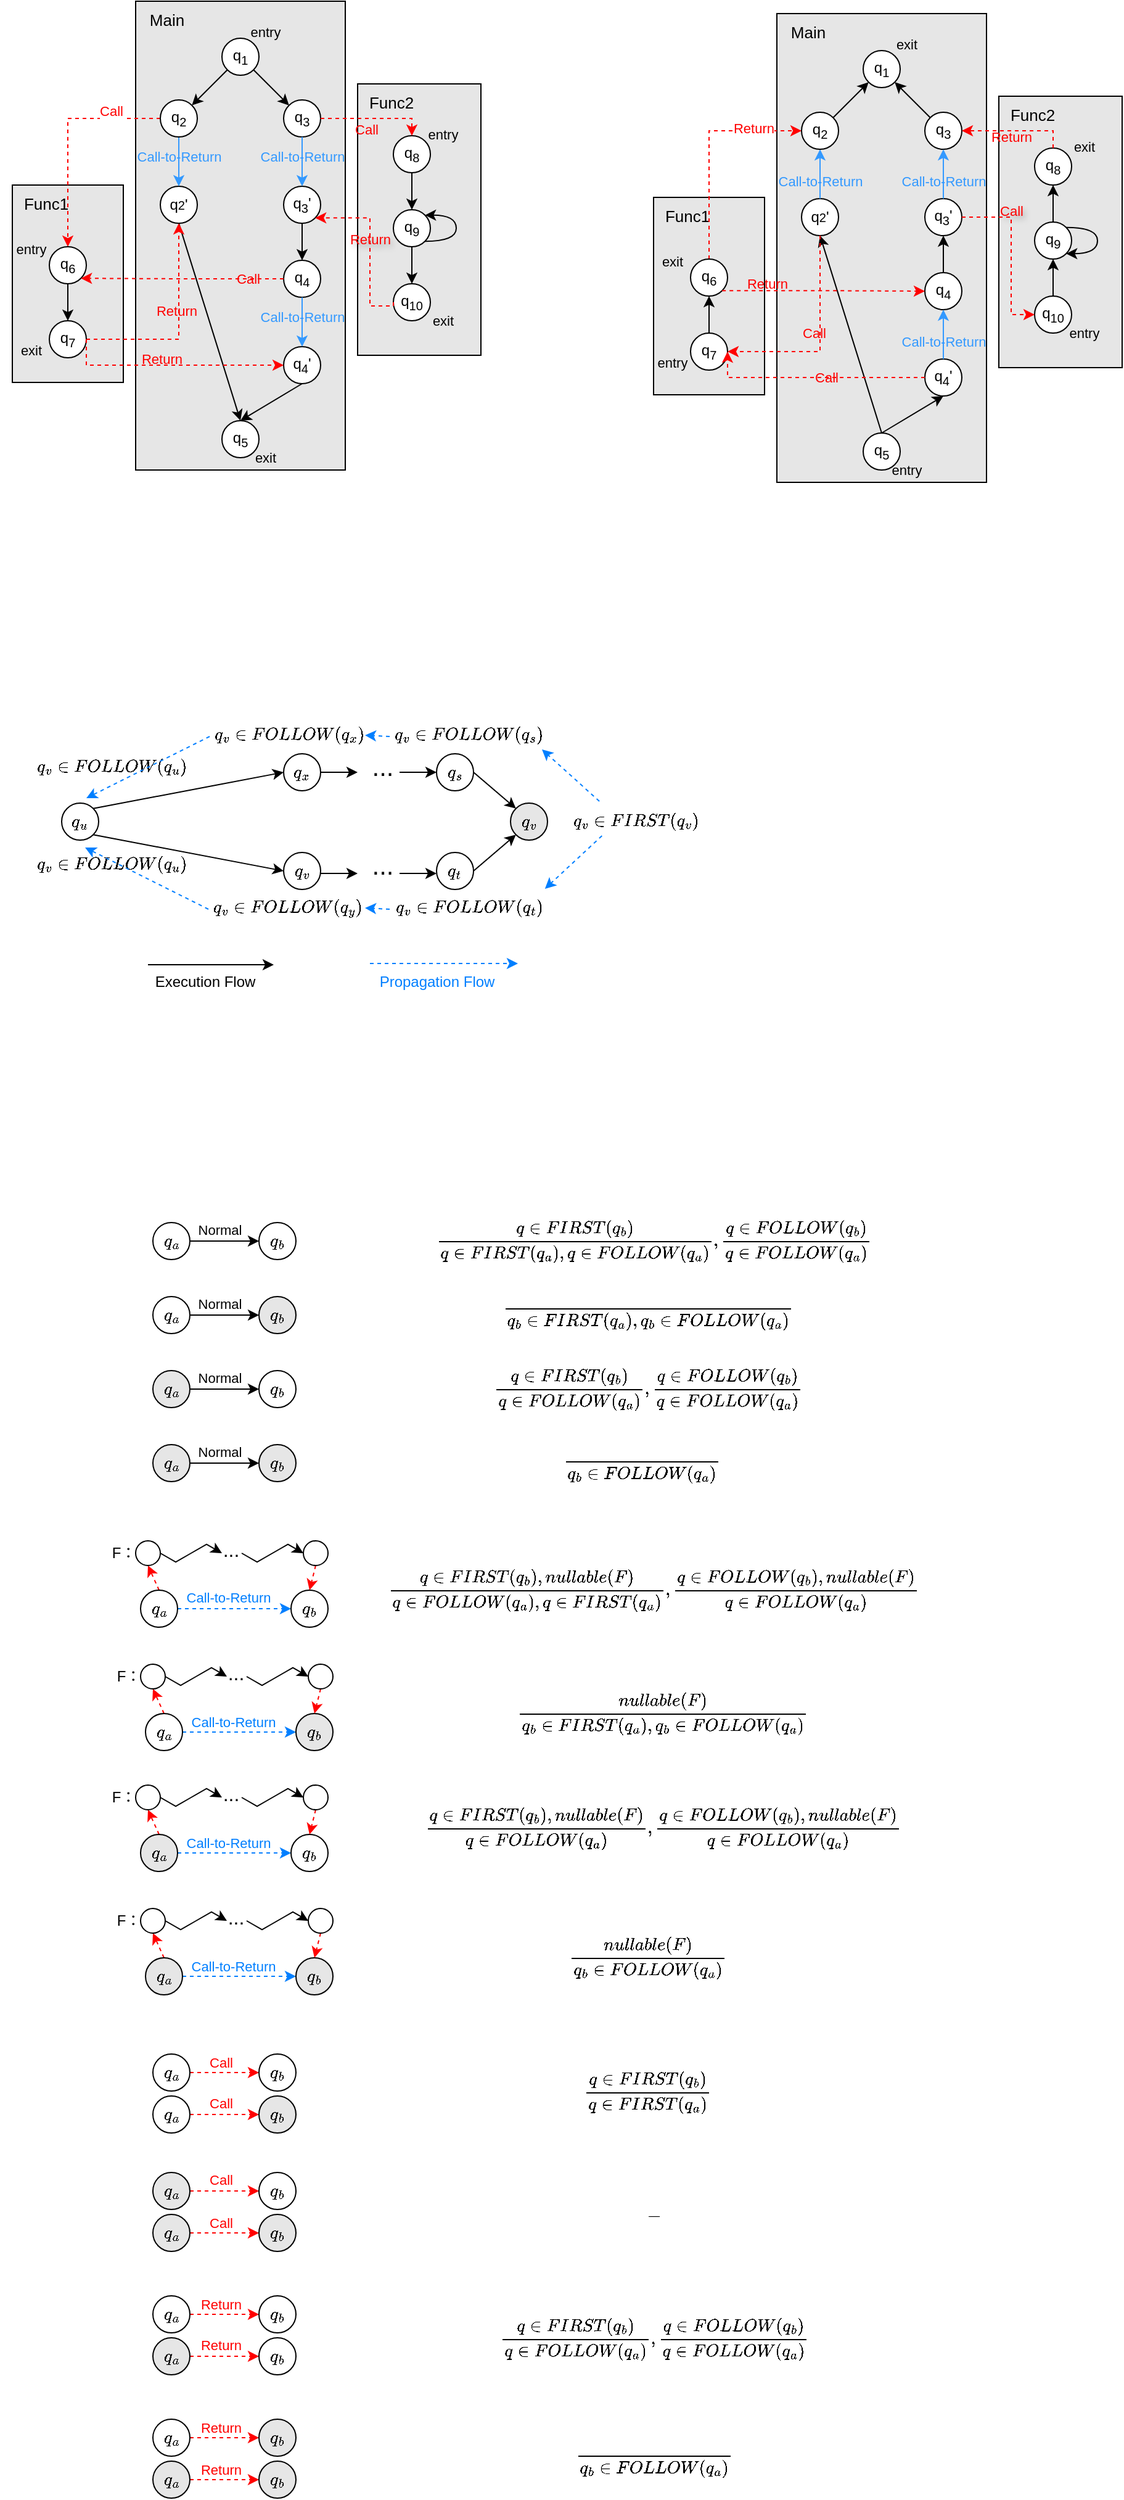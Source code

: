 <mxfile version="26.1.1">
  <diagram name="Page-1" id="A7k74kE_RhITa8ARLkci">
    <mxGraphModel dx="2074" dy="1145" grid="1" gridSize="10" guides="1" tooltips="1" connect="1" arrows="1" fold="1" page="1" pageScale="1" pageWidth="827" pageHeight="1169" math="1" shadow="0">
      <root>
        <mxCell id="0" />
        <mxCell id="1" parent="0" />
        <mxCell id="d1ezA-FeV2UQNvriFKlT-59" value="" style="group" parent="1" vertex="1" connectable="0">
          <mxGeometry x="350" y="157" width="100" height="220" as="geometry" />
        </mxCell>
        <mxCell id="d1ezA-FeV2UQNvriFKlT-60" value="" style="rounded=0;whiteSpace=wrap;html=1;fillColor=#E6E6E6;" parent="d1ezA-FeV2UQNvriFKlT-59" vertex="1">
          <mxGeometry width="100.0" height="220.0" as="geometry" />
        </mxCell>
        <mxCell id="d1ezA-FeV2UQNvriFKlT-61" value="&lt;font style=&quot;font-size: 13px;&quot;&gt;Func2&lt;/font&gt;" style="text;html=1;align=center;verticalAlign=middle;resizable=0;points=[];autosize=1;strokeColor=none;fillColor=none;" parent="d1ezA-FeV2UQNvriFKlT-59" vertex="1">
          <mxGeometry x="-2.941" width="60" height="30" as="geometry" />
        </mxCell>
        <mxCell id="d1ezA-FeV2UQNvriFKlT-71" value="&lt;font style=&quot;font-size: 11px;&quot;&gt;entry&lt;/font&gt;" style="text;html=1;align=center;verticalAlign=middle;resizable=0;points=[];autosize=1;strokeColor=none;fillColor=none;" parent="d1ezA-FeV2UQNvriFKlT-59" vertex="1">
          <mxGeometry x="44" y="26" width="50" height="30" as="geometry" />
        </mxCell>
        <mxCell id="d1ezA-FeV2UQNvriFKlT-72" value="&lt;font style=&quot;font-size: 11px;&quot;&gt;exit&lt;/font&gt;" style="text;html=1;align=center;verticalAlign=middle;resizable=0;points=[];autosize=1;strokeColor=none;fillColor=none;" parent="d1ezA-FeV2UQNvriFKlT-59" vertex="1">
          <mxGeometry x="49" y="177" width="40" height="30" as="geometry" />
        </mxCell>
        <mxCell id="d1ezA-FeV2UQNvriFKlT-55" value="" style="group" parent="1" vertex="1" connectable="0">
          <mxGeometry x="70" y="239" width="90" height="180" as="geometry" />
        </mxCell>
        <mxCell id="d1ezA-FeV2UQNvriFKlT-56" value="" style="rounded=0;whiteSpace=wrap;html=1;fillColor=#E6E6E6;" parent="d1ezA-FeV2UQNvriFKlT-55" vertex="1">
          <mxGeometry width="90" height="160" as="geometry" />
        </mxCell>
        <mxCell id="d1ezA-FeV2UQNvriFKlT-57" value="&lt;font style=&quot;font-size: 13px;&quot;&gt;Func1&lt;/font&gt;" style="text;html=1;align=center;verticalAlign=middle;resizable=0;points=[];autosize=1;strokeColor=none;fillColor=none;" parent="d1ezA-FeV2UQNvriFKlT-55" vertex="1">
          <mxGeometry x="-2.647" width="60" height="30" as="geometry" />
        </mxCell>
        <mxCell id="d1ezA-FeV2UQNvriFKlT-69" value="&lt;font style=&quot;font-size: 11px;&quot;&gt;entry&lt;/font&gt;" style="text;html=1;align=center;verticalAlign=middle;resizable=0;points=[];autosize=1;strokeColor=none;fillColor=none;" parent="d1ezA-FeV2UQNvriFKlT-55" vertex="1">
          <mxGeometry x="-10" y="37" width="50" height="30" as="geometry" />
        </mxCell>
        <mxCell id="d1ezA-FeV2UQNvriFKlT-70" value="&lt;font style=&quot;font-size: 11px;&quot;&gt;exit&lt;/font&gt;" style="text;html=1;align=center;verticalAlign=middle;resizable=0;points=[];autosize=1;strokeColor=none;fillColor=none;" parent="d1ezA-FeV2UQNvriFKlT-55" vertex="1">
          <mxGeometry x="-5" y="119" width="40" height="30" as="geometry" />
        </mxCell>
        <mxCell id="d1ezA-FeV2UQNvriFKlT-53" value="" style="group" parent="1" vertex="1" connectable="0">
          <mxGeometry x="170" y="90" width="170" height="385" as="geometry" />
        </mxCell>
        <mxCell id="d1ezA-FeV2UQNvriFKlT-50" value="" style="rounded=0;whiteSpace=wrap;html=1;fillColor=#E6E6E6;" parent="d1ezA-FeV2UQNvriFKlT-53" vertex="1">
          <mxGeometry width="170" height="380.0" as="geometry" />
        </mxCell>
        <mxCell id="d1ezA-FeV2UQNvriFKlT-52" value="&lt;font style=&quot;font-size: 13px;&quot;&gt;Main&lt;/font&gt;" style="text;html=1;align=center;verticalAlign=middle;resizable=0;points=[];autosize=1;strokeColor=none;fillColor=none;" parent="d1ezA-FeV2UQNvriFKlT-53" vertex="1">
          <mxGeometry width="50" height="30" as="geometry" />
        </mxCell>
        <mxCell id="d1ezA-FeV2UQNvriFKlT-64" value="&lt;font style=&quot;font-size: 11px;&quot;&gt;entry&lt;/font&gt;" style="text;html=1;align=center;verticalAlign=middle;resizable=0;points=[];autosize=1;strokeColor=none;fillColor=none;" parent="d1ezA-FeV2UQNvriFKlT-53" vertex="1">
          <mxGeometry x="80" y="10" width="50" height="30" as="geometry" />
        </mxCell>
        <mxCell id="d1ezA-FeV2UQNvriFKlT-68" value="&lt;font style=&quot;font-size: 11px;&quot;&gt;exit&lt;/font&gt;" style="text;html=1;align=center;verticalAlign=middle;resizable=0;points=[];autosize=1;strokeColor=none;fillColor=none;" parent="d1ezA-FeV2UQNvriFKlT-53" vertex="1">
          <mxGeometry x="85" y="355" width="40" height="30" as="geometry" />
        </mxCell>
        <mxCell id="d1ezA-FeV2UQNvriFKlT-7" style="rounded=0;orthogonalLoop=1;jettySize=auto;html=1;exitX=0;exitY=1;exitDx=0;exitDy=0;entryX=1;entryY=0;entryDx=0;entryDy=0;" parent="1" source="d1ezA-FeV2UQNvriFKlT-1" target="d1ezA-FeV2UQNvriFKlT-3" edge="1">
          <mxGeometry relative="1" as="geometry" />
        </mxCell>
        <mxCell id="d1ezA-FeV2UQNvriFKlT-8" style="rounded=0;orthogonalLoop=1;jettySize=auto;html=1;exitX=1;exitY=1;exitDx=0;exitDy=0;entryX=0;entryY=0;entryDx=0;entryDy=0;" parent="1" source="d1ezA-FeV2UQNvriFKlT-1" target="d1ezA-FeV2UQNvriFKlT-6" edge="1">
          <mxGeometry relative="1" as="geometry" />
        </mxCell>
        <mxCell id="d1ezA-FeV2UQNvriFKlT-1" value="q&lt;sub&gt;1&lt;/sub&gt;" style="ellipse;whiteSpace=wrap;html=1;aspect=fixed;" parent="1" vertex="1">
          <mxGeometry x="240" y="120" width="30" height="30" as="geometry" />
        </mxCell>
        <mxCell id="d1ezA-FeV2UQNvriFKlT-22" style="rounded=0;orthogonalLoop=1;jettySize=auto;html=1;exitX=0.5;exitY=1;exitDx=0;exitDy=0;entryX=0.5;entryY=0;entryDx=0;entryDy=0;" parent="1" source="d1ezA-FeV2UQNvriFKlT-2" target="d1ezA-FeV2UQNvriFKlT-21" edge="1">
          <mxGeometry relative="1" as="geometry" />
        </mxCell>
        <mxCell id="d1ezA-FeV2UQNvriFKlT-2" value="q&lt;span style=&quot;font-size: 10px;&quot;&gt;2&lt;/span&gt;&#39;" style="ellipse;whiteSpace=wrap;html=1;aspect=fixed;" parent="1" vertex="1">
          <mxGeometry x="190" y="240" width="30" height="30" as="geometry" />
        </mxCell>
        <mxCell id="d1ezA-FeV2UQNvriFKlT-4" style="edgeStyle=orthogonalEdgeStyle;rounded=0;orthogonalLoop=1;jettySize=auto;html=1;exitX=0.5;exitY=1;exitDx=0;exitDy=0;entryX=0.5;entryY=0;entryDx=0;entryDy=0;strokeColor=#3399FF;" parent="1" source="d1ezA-FeV2UQNvriFKlT-3" target="d1ezA-FeV2UQNvriFKlT-2" edge="1">
          <mxGeometry relative="1" as="geometry" />
        </mxCell>
        <mxCell id="d1ezA-FeV2UQNvriFKlT-5" value="&lt;font color=&quot;#3399ff&quot;&gt;Call-to-Return&lt;/font&gt;" style="edgeLabel;html=1;align=center;verticalAlign=middle;resizable=0;points=[];labelBackgroundColor=none;" parent="d1ezA-FeV2UQNvriFKlT-4" vertex="1" connectable="0">
          <mxGeometry x="-0.25" relative="1" as="geometry">
            <mxPoint y="1" as="offset" />
          </mxGeometry>
        </mxCell>
        <mxCell id="d1ezA-FeV2UQNvriFKlT-32" style="edgeStyle=orthogonalEdgeStyle;rounded=0;orthogonalLoop=1;jettySize=auto;html=1;exitX=0;exitY=0.5;exitDx=0;exitDy=0;entryX=0.5;entryY=0;entryDx=0;entryDy=0;dashed=1;strokeColor=#FF0000;" parent="1" source="d1ezA-FeV2UQNvriFKlT-3" target="d1ezA-FeV2UQNvriFKlT-28" edge="1">
          <mxGeometry relative="1" as="geometry" />
        </mxCell>
        <mxCell id="d1ezA-FeV2UQNvriFKlT-34" value="&lt;font color=&quot;#ff0000&quot;&gt;Call&lt;/font&gt;" style="edgeLabel;html=1;align=center;verticalAlign=middle;resizable=0;points=[];" parent="d1ezA-FeV2UQNvriFKlT-32" vertex="1" connectable="0">
          <mxGeometry x="0.178" y="2" relative="1" as="geometry">
            <mxPoint x="33" y="-37" as="offset" />
          </mxGeometry>
        </mxCell>
        <mxCell id="d1ezA-FeV2UQNvriFKlT-3" value="q&lt;sub&gt;2&lt;/sub&gt;" style="ellipse;whiteSpace=wrap;html=1;aspect=fixed;" parent="1" vertex="1">
          <mxGeometry x="190" y="170" width="30" height="30" as="geometry" />
        </mxCell>
        <mxCell id="d1ezA-FeV2UQNvriFKlT-6" value="q&lt;sub&gt;3&lt;/sub&gt;" style="ellipse;whiteSpace=wrap;html=1;aspect=fixed;" parent="1" vertex="1">
          <mxGeometry x="290" y="170" width="30" height="30" as="geometry" />
        </mxCell>
        <mxCell id="d1ezA-FeV2UQNvriFKlT-16" style="edgeStyle=orthogonalEdgeStyle;rounded=0;orthogonalLoop=1;jettySize=auto;html=1;exitX=0.5;exitY=1;exitDx=0;exitDy=0;entryX=0.5;entryY=0;entryDx=0;entryDy=0;" parent="1" source="d1ezA-FeV2UQNvriFKlT-10" target="d1ezA-FeV2UQNvriFKlT-14" edge="1">
          <mxGeometry relative="1" as="geometry" />
        </mxCell>
        <mxCell id="d1ezA-FeV2UQNvriFKlT-10" value="q&lt;sub&gt;3&lt;/sub&gt;&#39;" style="ellipse;whiteSpace=wrap;html=1;aspect=fixed;" parent="1" vertex="1">
          <mxGeometry x="290" y="240" width="30" height="30" as="geometry" />
        </mxCell>
        <mxCell id="d1ezA-FeV2UQNvriFKlT-14" value="q&lt;sub&gt;4&lt;/sub&gt;" style="ellipse;whiteSpace=wrap;html=1;aspect=fixed;" parent="1" vertex="1">
          <mxGeometry x="290" y="300" width="30" height="30" as="geometry" />
        </mxCell>
        <mxCell id="d1ezA-FeV2UQNvriFKlT-23" style="rounded=0;orthogonalLoop=1;jettySize=auto;html=1;exitX=0.5;exitY=1;exitDx=0;exitDy=0;entryX=0.5;entryY=0;entryDx=0;entryDy=0;" parent="1" source="d1ezA-FeV2UQNvriFKlT-15" target="d1ezA-FeV2UQNvriFKlT-21" edge="1">
          <mxGeometry relative="1" as="geometry" />
        </mxCell>
        <mxCell id="d1ezA-FeV2UQNvriFKlT-15" value="q&lt;sub&gt;4&lt;/sub&gt;&#39;" style="ellipse;whiteSpace=wrap;html=1;aspect=fixed;" parent="1" vertex="1">
          <mxGeometry x="290" y="370" width="30" height="30" as="geometry" />
        </mxCell>
        <mxCell id="d1ezA-FeV2UQNvriFKlT-17" style="edgeStyle=orthogonalEdgeStyle;rounded=0;orthogonalLoop=1;jettySize=auto;html=1;exitX=0.5;exitY=1;exitDx=0;exitDy=0;entryX=0.5;entryY=0;entryDx=0;entryDy=0;strokeColor=#3399FF;" parent="1" source="d1ezA-FeV2UQNvriFKlT-6" target="d1ezA-FeV2UQNvriFKlT-10" edge="1">
          <mxGeometry relative="1" as="geometry">
            <mxPoint x="215" y="210" as="sourcePoint" />
            <mxPoint x="215" y="250" as="targetPoint" />
          </mxGeometry>
        </mxCell>
        <mxCell id="d1ezA-FeV2UQNvriFKlT-18" value="&lt;font color=&quot;#3399ff&quot;&gt;Call-to-Return&lt;/font&gt;" style="edgeLabel;html=1;align=center;verticalAlign=middle;resizable=0;points=[];labelBackgroundColor=none;" parent="d1ezA-FeV2UQNvriFKlT-17" vertex="1" connectable="0">
          <mxGeometry x="-0.25" relative="1" as="geometry">
            <mxPoint y="1" as="offset" />
          </mxGeometry>
        </mxCell>
        <mxCell id="d1ezA-FeV2UQNvriFKlT-19" style="edgeStyle=orthogonalEdgeStyle;rounded=0;orthogonalLoop=1;jettySize=auto;html=1;exitX=0.5;exitY=1;exitDx=0;exitDy=0;entryX=0.5;entryY=0;entryDx=0;entryDy=0;strokeColor=#3399FF;" parent="1" source="d1ezA-FeV2UQNvriFKlT-14" target="d1ezA-FeV2UQNvriFKlT-15" edge="1">
          <mxGeometry relative="1" as="geometry">
            <mxPoint x="225" y="220" as="sourcePoint" />
            <mxPoint x="225" y="260" as="targetPoint" />
          </mxGeometry>
        </mxCell>
        <mxCell id="d1ezA-FeV2UQNvriFKlT-20" value="&lt;font color=&quot;#3399ff&quot;&gt;Call-to-Return&lt;/font&gt;" style="edgeLabel;html=1;align=center;verticalAlign=middle;resizable=0;points=[];labelBackgroundColor=none;" parent="d1ezA-FeV2UQNvriFKlT-19" vertex="1" connectable="0">
          <mxGeometry x="-0.25" relative="1" as="geometry">
            <mxPoint y="1" as="offset" />
          </mxGeometry>
        </mxCell>
        <mxCell id="d1ezA-FeV2UQNvriFKlT-21" value="q&lt;sub&gt;5&lt;/sub&gt;" style="ellipse;whiteSpace=wrap;html=1;aspect=fixed;" parent="1" vertex="1">
          <mxGeometry x="240" y="430" width="30" height="30" as="geometry" />
        </mxCell>
        <mxCell id="d1ezA-FeV2UQNvriFKlT-27" style="edgeStyle=orthogonalEdgeStyle;rounded=0;orthogonalLoop=1;jettySize=auto;html=1;exitX=0.5;exitY=1;exitDx=0;exitDy=0;entryX=0.5;entryY=0;entryDx=0;entryDy=0;" parent="1" source="d1ezA-FeV2UQNvriFKlT-28" target="d1ezA-FeV2UQNvriFKlT-29" edge="1">
          <mxGeometry relative="1" as="geometry" />
        </mxCell>
        <mxCell id="d1ezA-FeV2UQNvriFKlT-28" value="q&lt;sub&gt;6&lt;/sub&gt;" style="ellipse;whiteSpace=wrap;html=1;aspect=fixed;" parent="1" vertex="1">
          <mxGeometry x="100" y="289" width="30" height="30" as="geometry" />
        </mxCell>
        <mxCell id="d1ezA-FeV2UQNvriFKlT-33" style="edgeStyle=orthogonalEdgeStyle;rounded=0;orthogonalLoop=1;jettySize=auto;html=1;exitX=1;exitY=0.5;exitDx=0;exitDy=0;entryX=0.5;entryY=1;entryDx=0;entryDy=0;dashed=1;strokeColor=#FF0000;" parent="1" source="d1ezA-FeV2UQNvriFKlT-29" target="d1ezA-FeV2UQNvriFKlT-2" edge="1">
          <mxGeometry relative="1" as="geometry" />
        </mxCell>
        <mxCell id="d1ezA-FeV2UQNvriFKlT-35" value="&lt;font color=&quot;#ff0000&quot;&gt;Return&lt;/font&gt;" style="edgeLabel;html=1;align=center;verticalAlign=middle;resizable=0;points=[];labelBackgroundColor=none;" parent="d1ezA-FeV2UQNvriFKlT-33" vertex="1" connectable="0">
          <mxGeometry x="-0.565" relative="1" as="geometry">
            <mxPoint x="36" y="-23" as="offset" />
          </mxGeometry>
        </mxCell>
        <mxCell id="d1ezA-FeV2UQNvriFKlT-29" value="q&lt;sub&gt;7&lt;/sub&gt;" style="ellipse;whiteSpace=wrap;html=1;aspect=fixed;" parent="1" vertex="1">
          <mxGeometry x="100" y="349" width="30" height="30" as="geometry" />
        </mxCell>
        <mxCell id="d1ezA-FeV2UQNvriFKlT-36" style="edgeStyle=orthogonalEdgeStyle;rounded=0;orthogonalLoop=1;jettySize=auto;html=1;exitX=1;exitY=0.5;exitDx=0;exitDy=0;entryX=0;entryY=0.5;entryDx=0;entryDy=0;dashed=1;strokeColor=#FF0000;" parent="1" source="d1ezA-FeV2UQNvriFKlT-29" target="d1ezA-FeV2UQNvriFKlT-15" edge="1">
          <mxGeometry relative="1" as="geometry">
            <mxPoint x="150" y="385" as="sourcePoint" />
            <mxPoint x="215" y="280" as="targetPoint" />
            <Array as="points">
              <mxPoint x="130" y="385" />
            </Array>
          </mxGeometry>
        </mxCell>
        <mxCell id="d1ezA-FeV2UQNvriFKlT-37" value="&lt;font color=&quot;#ff0000&quot;&gt;Return&lt;/font&gt;" style="edgeLabel;html=1;align=center;verticalAlign=middle;resizable=0;points=[];labelBackgroundColor=none;" parent="d1ezA-FeV2UQNvriFKlT-36" vertex="1" connectable="0">
          <mxGeometry x="-0.565" relative="1" as="geometry">
            <mxPoint x="42" y="-5" as="offset" />
          </mxGeometry>
        </mxCell>
        <mxCell id="d1ezA-FeV2UQNvriFKlT-38" style="edgeStyle=orthogonalEdgeStyle;rounded=0;orthogonalLoop=1;jettySize=auto;html=1;exitX=0;exitY=0.5;exitDx=0;exitDy=0;entryX=1;entryY=1;entryDx=0;entryDy=0;dashed=1;strokeColor=#FF0000;" parent="1" source="d1ezA-FeV2UQNvriFKlT-14" target="d1ezA-FeV2UQNvriFKlT-28" edge="1">
          <mxGeometry relative="1" as="geometry">
            <mxPoint x="200" y="195" as="sourcePoint" />
            <mxPoint x="135" y="310" as="targetPoint" />
          </mxGeometry>
        </mxCell>
        <mxCell id="d1ezA-FeV2UQNvriFKlT-39" value="&lt;font color=&quot;#ff0000&quot;&gt;Call&lt;/font&gt;" style="edgeLabel;html=1;align=center;verticalAlign=middle;resizable=0;points=[];labelBackgroundColor=none;" parent="d1ezA-FeV2UQNvriFKlT-38" vertex="1" connectable="0">
          <mxGeometry x="0.178" y="2" relative="1" as="geometry">
            <mxPoint x="67" y="-2" as="offset" />
          </mxGeometry>
        </mxCell>
        <mxCell id="d1ezA-FeV2UQNvriFKlT-43" style="edgeStyle=orthogonalEdgeStyle;rounded=0;orthogonalLoop=1;jettySize=auto;html=1;exitX=0.5;exitY=1;exitDx=0;exitDy=0;entryX=0.5;entryY=0;entryDx=0;entryDy=0;" parent="1" source="d1ezA-FeV2UQNvriFKlT-40" target="d1ezA-FeV2UQNvriFKlT-41" edge="1">
          <mxGeometry relative="1" as="geometry" />
        </mxCell>
        <mxCell id="d1ezA-FeV2UQNvriFKlT-40" value="q&lt;sub&gt;8&lt;/sub&gt;" style="ellipse;whiteSpace=wrap;html=1;aspect=fixed;" parent="1" vertex="1">
          <mxGeometry x="379" y="199" width="30" height="30" as="geometry" />
        </mxCell>
        <mxCell id="d1ezA-FeV2UQNvriFKlT-44" style="edgeStyle=orthogonalEdgeStyle;rounded=0;orthogonalLoop=1;jettySize=auto;html=1;exitX=0.5;exitY=1;exitDx=0;exitDy=0;entryX=0.5;entryY=0;entryDx=0;entryDy=0;" parent="1" source="d1ezA-FeV2UQNvriFKlT-41" target="d1ezA-FeV2UQNvriFKlT-42" edge="1">
          <mxGeometry relative="1" as="geometry" />
        </mxCell>
        <mxCell id="d1ezA-FeV2UQNvriFKlT-41" value="q&lt;sub&gt;9&lt;/sub&gt;" style="ellipse;whiteSpace=wrap;html=1;aspect=fixed;" parent="1" vertex="1">
          <mxGeometry x="379" y="259" width="30" height="30" as="geometry" />
        </mxCell>
        <mxCell id="d1ezA-FeV2UQNvriFKlT-42" value="q&lt;sub&gt;10&lt;/sub&gt;" style="ellipse;whiteSpace=wrap;html=1;aspect=fixed;" parent="1" vertex="1">
          <mxGeometry x="379" y="319" width="30" height="30" as="geometry" />
        </mxCell>
        <mxCell id="d1ezA-FeV2UQNvriFKlT-45" style="edgeStyle=orthogonalEdgeStyle;rounded=0;orthogonalLoop=1;jettySize=auto;html=1;exitX=1;exitY=1;exitDx=0;exitDy=0;entryX=1;entryY=0;entryDx=0;entryDy=0;curved=1;" parent="1" source="d1ezA-FeV2UQNvriFKlT-41" target="d1ezA-FeV2UQNvriFKlT-41" edge="1">
          <mxGeometry relative="1" as="geometry">
            <Array as="points">
              <mxPoint x="430" y="285" />
              <mxPoint x="430" y="263" />
            </Array>
          </mxGeometry>
        </mxCell>
        <mxCell id="d1ezA-FeV2UQNvriFKlT-46" style="edgeStyle=orthogonalEdgeStyle;rounded=0;orthogonalLoop=1;jettySize=auto;html=1;exitX=1;exitY=0.5;exitDx=0;exitDy=0;entryX=0.5;entryY=0;entryDx=0;entryDy=0;dashed=1;strokeColor=#FF0000;" parent="1" source="d1ezA-FeV2UQNvriFKlT-6" target="d1ezA-FeV2UQNvriFKlT-40" edge="1">
          <mxGeometry relative="1" as="geometry">
            <mxPoint x="200" y="195" as="sourcePoint" />
            <mxPoint x="135" y="310" as="targetPoint" />
            <Array as="points">
              <mxPoint x="394" y="185" />
            </Array>
          </mxGeometry>
        </mxCell>
        <mxCell id="d1ezA-FeV2UQNvriFKlT-47" value="&lt;font color=&quot;#ff0000&quot;&gt;Call&lt;/font&gt;" style="edgeLabel;html=1;align=center;verticalAlign=middle;resizable=0;points=[];labelBackgroundColor=none;" parent="d1ezA-FeV2UQNvriFKlT-46" vertex="1" connectable="0">
          <mxGeometry x="0.178" y="2" relative="1" as="geometry">
            <mxPoint x="-15" y="11" as="offset" />
          </mxGeometry>
        </mxCell>
        <mxCell id="d1ezA-FeV2UQNvriFKlT-48" style="edgeStyle=orthogonalEdgeStyle;rounded=0;orthogonalLoop=1;jettySize=auto;html=1;exitX=0;exitY=0.5;exitDx=0;exitDy=0;entryX=1;entryY=1;entryDx=0;entryDy=0;dashed=1;strokeColor=#FF0000;" parent="1" source="d1ezA-FeV2UQNvriFKlT-42" target="d1ezA-FeV2UQNvriFKlT-10" edge="1">
          <mxGeometry relative="1" as="geometry">
            <mxPoint x="330" y="195" as="sourcePoint" />
            <mxPoint x="424" y="212" as="targetPoint" />
            <Array as="points">
              <mxPoint x="379" y="337" />
              <mxPoint x="360" y="337" />
              <mxPoint x="360" y="266" />
            </Array>
          </mxGeometry>
        </mxCell>
        <mxCell id="d1ezA-FeV2UQNvriFKlT-49" value="&lt;font color=&quot;#ff0000&quot;&gt;Return&lt;/font&gt;" style="edgeLabel;html=1;align=center;verticalAlign=middle;resizable=0;points=[];textShadow=1;labelBackgroundColor=none;" parent="d1ezA-FeV2UQNvriFKlT-48" vertex="1" connectable="0">
          <mxGeometry x="0.178" y="2" relative="1" as="geometry">
            <mxPoint x="2" y="5" as="offset" />
          </mxGeometry>
        </mxCell>
        <mxCell id="d1ezA-FeV2UQNvriFKlT-128" value="" style="group" parent="1" vertex="1" connectable="0">
          <mxGeometry x="870" y="167" width="100" height="220" as="geometry" />
        </mxCell>
        <mxCell id="d1ezA-FeV2UQNvriFKlT-129" value="" style="rounded=0;whiteSpace=wrap;html=1;fillColor=#E6E6E6;" parent="d1ezA-FeV2UQNvriFKlT-128" vertex="1">
          <mxGeometry width="100.0" height="220.0" as="geometry" />
        </mxCell>
        <mxCell id="d1ezA-FeV2UQNvriFKlT-130" value="&lt;font style=&quot;font-size: 13px;&quot;&gt;Func2&lt;/font&gt;" style="text;html=1;align=center;verticalAlign=middle;resizable=0;points=[];autosize=1;strokeColor=none;fillColor=none;" parent="d1ezA-FeV2UQNvriFKlT-128" vertex="1">
          <mxGeometry x="-2.941" width="60" height="30" as="geometry" />
        </mxCell>
        <mxCell id="d1ezA-FeV2UQNvriFKlT-131" value="&lt;font style=&quot;font-size: 11px;&quot;&gt;exit&lt;/font&gt;" style="text;html=1;align=center;verticalAlign=middle;resizable=0;points=[];autosize=1;strokeColor=none;fillColor=none;" parent="d1ezA-FeV2UQNvriFKlT-128" vertex="1">
          <mxGeometry x="49" y="26" width="40" height="30" as="geometry" />
        </mxCell>
        <mxCell id="d1ezA-FeV2UQNvriFKlT-132" value="&lt;font style=&quot;font-size: 11px;&quot;&gt;entry&lt;/font&gt;" style="text;html=1;align=center;verticalAlign=middle;resizable=0;points=[];autosize=1;strokeColor=none;fillColor=none;" parent="d1ezA-FeV2UQNvriFKlT-128" vertex="1">
          <mxGeometry x="44" y="177" width="50" height="30" as="geometry" />
        </mxCell>
        <mxCell id="d1ezA-FeV2UQNvriFKlT-133" value="" style="group" parent="1" vertex="1" connectable="0">
          <mxGeometry x="590" y="249" width="90" height="180" as="geometry" />
        </mxCell>
        <mxCell id="d1ezA-FeV2UQNvriFKlT-134" value="" style="rounded=0;whiteSpace=wrap;html=1;fillColor=#E6E6E6;" parent="d1ezA-FeV2UQNvriFKlT-133" vertex="1">
          <mxGeometry width="90" height="160" as="geometry" />
        </mxCell>
        <mxCell id="d1ezA-FeV2UQNvriFKlT-135" value="&lt;font style=&quot;font-size: 13px;&quot;&gt;Func1&lt;/font&gt;" style="text;html=1;align=center;verticalAlign=middle;resizable=0;points=[];autosize=1;strokeColor=none;fillColor=none;" parent="d1ezA-FeV2UQNvriFKlT-133" vertex="1">
          <mxGeometry x="-2.647" width="60" height="30" as="geometry" />
        </mxCell>
        <mxCell id="d1ezA-FeV2UQNvriFKlT-136" value="&lt;font style=&quot;font-size: 11px;&quot;&gt;exit&lt;/font&gt;" style="text;html=1;align=center;verticalAlign=middle;resizable=0;points=[];autosize=1;strokeColor=none;fillColor=none;" parent="d1ezA-FeV2UQNvriFKlT-133" vertex="1">
          <mxGeometry x="-5" y="37" width="40" height="30" as="geometry" />
        </mxCell>
        <mxCell id="d1ezA-FeV2UQNvriFKlT-137" value="&lt;font style=&quot;font-size: 11px;&quot;&gt;entry&lt;/font&gt;" style="text;html=1;align=center;verticalAlign=middle;resizable=0;points=[];autosize=1;strokeColor=none;fillColor=none;" parent="d1ezA-FeV2UQNvriFKlT-133" vertex="1">
          <mxGeometry x="-10" y="119" width="50" height="30" as="geometry" />
        </mxCell>
        <mxCell id="d1ezA-FeV2UQNvriFKlT-138" value="" style="group" parent="1" vertex="1" connectable="0">
          <mxGeometry x="690" y="100" width="170" height="385" as="geometry" />
        </mxCell>
        <mxCell id="d1ezA-FeV2UQNvriFKlT-139" value="" style="rounded=0;whiteSpace=wrap;html=1;fillColor=#E6E6E6;" parent="d1ezA-FeV2UQNvriFKlT-138" vertex="1">
          <mxGeometry width="170" height="380.0" as="geometry" />
        </mxCell>
        <mxCell id="d1ezA-FeV2UQNvriFKlT-140" value="&lt;font style=&quot;font-size: 13px;&quot;&gt;Main&lt;/font&gt;" style="text;html=1;align=center;verticalAlign=middle;resizable=0;points=[];autosize=1;strokeColor=none;fillColor=none;" parent="d1ezA-FeV2UQNvriFKlT-138" vertex="1">
          <mxGeometry width="50" height="30" as="geometry" />
        </mxCell>
        <mxCell id="d1ezA-FeV2UQNvriFKlT-141" value="&lt;font style=&quot;font-size: 11px;&quot;&gt;exit&lt;/font&gt;" style="text;html=1;align=center;verticalAlign=middle;resizable=0;points=[];autosize=1;strokeColor=none;fillColor=none;" parent="d1ezA-FeV2UQNvriFKlT-138" vertex="1">
          <mxGeometry x="85" y="10" width="40" height="30" as="geometry" />
        </mxCell>
        <mxCell id="d1ezA-FeV2UQNvriFKlT-142" value="&lt;font style=&quot;font-size: 11px;&quot;&gt;entry&lt;/font&gt;" style="text;html=1;align=center;verticalAlign=middle;resizable=0;points=[];autosize=1;strokeColor=none;fillColor=none;" parent="d1ezA-FeV2UQNvriFKlT-138" vertex="1">
          <mxGeometry x="80" y="355" width="50" height="30" as="geometry" />
        </mxCell>
        <mxCell id="d1ezA-FeV2UQNvriFKlT-144" style="rounded=0;orthogonalLoop=1;jettySize=auto;html=1;entryX=1;entryY=1;entryDx=0;entryDy=0;exitX=0;exitY=0;exitDx=0;exitDy=0;" parent="1" source="d1ezA-FeV2UQNvriFKlT-153" target="d1ezA-FeV2UQNvriFKlT-145" edge="1">
          <mxGeometry relative="1" as="geometry">
            <mxPoint x="930" y="100" as="sourcePoint" />
          </mxGeometry>
        </mxCell>
        <mxCell id="d1ezA-FeV2UQNvriFKlT-145" value="q&lt;sub&gt;1&lt;/sub&gt;" style="ellipse;whiteSpace=wrap;html=1;aspect=fixed;" parent="1" vertex="1">
          <mxGeometry x="760" y="130" width="30" height="30" as="geometry" />
        </mxCell>
        <mxCell id="d1ezA-FeV2UQNvriFKlT-146" style="rounded=0;orthogonalLoop=1;jettySize=auto;html=1;entryX=0.5;entryY=1;entryDx=0;entryDy=0;exitX=0.5;exitY=0;exitDx=0;exitDy=0;" parent="1" source="d1ezA-FeV2UQNvriFKlT-163" target="d1ezA-FeV2UQNvriFKlT-147" edge="1">
          <mxGeometry relative="1" as="geometry">
            <mxPoint x="690" y="611" as="sourcePoint" />
          </mxGeometry>
        </mxCell>
        <mxCell id="d1ezA-FeV2UQNvriFKlT-147" value="q&lt;span style=&quot;font-size: 10px;&quot;&gt;2&lt;/span&gt;&#39;" style="ellipse;whiteSpace=wrap;html=1;aspect=fixed;" parent="1" vertex="1">
          <mxGeometry x="710" y="250" width="30" height="30" as="geometry" />
        </mxCell>
        <mxCell id="d1ezA-FeV2UQNvriFKlT-148" style="edgeStyle=orthogonalEdgeStyle;rounded=0;orthogonalLoop=1;jettySize=auto;html=1;entryX=0.5;entryY=1;entryDx=0;entryDy=0;strokeColor=#3399FF;exitX=0.5;exitY=0;exitDx=0;exitDy=0;" parent="1" source="d1ezA-FeV2UQNvriFKlT-147" target="d1ezA-FeV2UQNvriFKlT-152" edge="1">
          <mxGeometry relative="1" as="geometry">
            <mxPoint x="940" y="90" as="sourcePoint" />
          </mxGeometry>
        </mxCell>
        <mxCell id="d1ezA-FeV2UQNvriFKlT-149" value="&lt;font color=&quot;#3399ff&quot;&gt;Call-to-Return&lt;/font&gt;" style="edgeLabel;html=1;align=center;verticalAlign=middle;resizable=0;points=[];labelBackgroundColor=none;" parent="d1ezA-FeV2UQNvriFKlT-148" vertex="1" connectable="0">
          <mxGeometry x="-0.25" relative="1" as="geometry">
            <mxPoint y="1" as="offset" />
          </mxGeometry>
        </mxCell>
        <mxCell id="d1ezA-FeV2UQNvriFKlT-150" style="edgeStyle=orthogonalEdgeStyle;rounded=0;orthogonalLoop=1;jettySize=auto;html=1;entryX=0;entryY=0.5;entryDx=0;entryDy=0;dashed=1;strokeColor=#FF0000;exitX=0.5;exitY=0;exitDx=0;exitDy=0;" parent="1" source="d1ezA-FeV2UQNvriFKlT-165" target="d1ezA-FeV2UQNvriFKlT-152" edge="1">
          <mxGeometry relative="1" as="geometry">
            <mxPoint x="590" y="190" as="sourcePoint" />
          </mxGeometry>
        </mxCell>
        <mxCell id="d1ezA-FeV2UQNvriFKlT-151" value="&lt;font color=&quot;#ff0000&quot;&gt;Return&lt;/font&gt;" style="edgeLabel;html=1;align=center;verticalAlign=middle;resizable=0;points=[];" parent="d1ezA-FeV2UQNvriFKlT-150" vertex="1" connectable="0">
          <mxGeometry x="0.178" y="2" relative="1" as="geometry">
            <mxPoint x="34" as="offset" />
          </mxGeometry>
        </mxCell>
        <mxCell id="d1ezA-FeV2UQNvriFKlT-183" style="rounded=0;orthogonalLoop=1;jettySize=auto;html=1;exitX=1;exitY=0;exitDx=0;exitDy=0;entryX=0;entryY=1;entryDx=0;entryDy=0;" parent="1" source="d1ezA-FeV2UQNvriFKlT-152" target="d1ezA-FeV2UQNvriFKlT-145" edge="1">
          <mxGeometry relative="1" as="geometry" />
        </mxCell>
        <mxCell id="d1ezA-FeV2UQNvriFKlT-152" value="q&lt;sub&gt;2&lt;/sub&gt;" style="ellipse;whiteSpace=wrap;html=1;aspect=fixed;" parent="1" vertex="1">
          <mxGeometry x="710" y="180" width="30" height="30" as="geometry" />
        </mxCell>
        <mxCell id="d1ezA-FeV2UQNvriFKlT-153" value="q&lt;sub&gt;3&lt;/sub&gt;" style="ellipse;whiteSpace=wrap;html=1;aspect=fixed;" parent="1" vertex="1">
          <mxGeometry x="810" y="180" width="30" height="30" as="geometry" />
        </mxCell>
        <mxCell id="d1ezA-FeV2UQNvriFKlT-154" style="edgeStyle=orthogonalEdgeStyle;rounded=0;orthogonalLoop=1;jettySize=auto;html=1;entryX=0.5;entryY=1;entryDx=0;entryDy=0;exitX=0.5;exitY=0;exitDx=0;exitDy=0;" parent="1" source="d1ezA-FeV2UQNvriFKlT-156" target="d1ezA-FeV2UQNvriFKlT-155" edge="1">
          <mxGeometry relative="1" as="geometry">
            <mxPoint x="970" y="510" as="sourcePoint" />
          </mxGeometry>
        </mxCell>
        <mxCell id="d1ezA-FeV2UQNvriFKlT-155" value="q&lt;sub&gt;3&lt;/sub&gt;&#39;" style="ellipse;whiteSpace=wrap;html=1;aspect=fixed;" parent="1" vertex="1">
          <mxGeometry x="810" y="250" width="30" height="30" as="geometry" />
        </mxCell>
        <mxCell id="d1ezA-FeV2UQNvriFKlT-156" value="q&lt;sub&gt;4&lt;/sub&gt;" style="ellipse;whiteSpace=wrap;html=1;aspect=fixed;" parent="1" vertex="1">
          <mxGeometry x="810" y="310" width="30" height="30" as="geometry" />
        </mxCell>
        <mxCell id="d1ezA-FeV2UQNvriFKlT-157" style="rounded=0;orthogonalLoop=1;jettySize=auto;html=1;exitX=0.5;exitY=0;exitDx=0;exitDy=0;entryX=0.5;entryY=1;entryDx=0;entryDy=0;" parent="1" source="d1ezA-FeV2UQNvriFKlT-163" target="d1ezA-FeV2UQNvriFKlT-158" edge="1">
          <mxGeometry relative="1" as="geometry">
            <mxPoint x="890" y="550" as="targetPoint" />
          </mxGeometry>
        </mxCell>
        <mxCell id="d1ezA-FeV2UQNvriFKlT-158" value="q&lt;sub&gt;4&lt;/sub&gt;&#39;" style="ellipse;whiteSpace=wrap;html=1;aspect=fixed;" parent="1" vertex="1">
          <mxGeometry x="810" y="380" width="30" height="30" as="geometry" />
        </mxCell>
        <mxCell id="d1ezA-FeV2UQNvriFKlT-159" style="edgeStyle=orthogonalEdgeStyle;rounded=0;orthogonalLoop=1;jettySize=auto;html=1;exitX=0.5;exitY=0;exitDx=0;exitDy=0;strokeColor=#3399FF;entryX=0.5;entryY=1;entryDx=0;entryDy=0;" parent="1" source="d1ezA-FeV2UQNvriFKlT-155" target="d1ezA-FeV2UQNvriFKlT-153" edge="1">
          <mxGeometry relative="1" as="geometry">
            <mxPoint x="735" y="220" as="sourcePoint" />
            <mxPoint x="1050" y="90" as="targetPoint" />
          </mxGeometry>
        </mxCell>
        <mxCell id="d1ezA-FeV2UQNvriFKlT-160" value="&lt;font color=&quot;#3399ff&quot;&gt;Call-to-Return&lt;/font&gt;" style="edgeLabel;html=1;align=center;verticalAlign=middle;resizable=0;points=[];labelBackgroundColor=none;" parent="d1ezA-FeV2UQNvriFKlT-159" vertex="1" connectable="0">
          <mxGeometry x="-0.25" relative="1" as="geometry">
            <mxPoint y="1" as="offset" />
          </mxGeometry>
        </mxCell>
        <mxCell id="d1ezA-FeV2UQNvriFKlT-161" style="edgeStyle=orthogonalEdgeStyle;rounded=0;orthogonalLoop=1;jettySize=auto;html=1;exitX=0.5;exitY=0;exitDx=0;exitDy=0;strokeColor=#3399FF;entryX=0.5;entryY=1;entryDx=0;entryDy=0;" parent="1" source="d1ezA-FeV2UQNvriFKlT-158" target="d1ezA-FeV2UQNvriFKlT-156" edge="1">
          <mxGeometry relative="1" as="geometry">
            <mxPoint x="745" y="230" as="sourcePoint" />
            <mxPoint x="940" y="460" as="targetPoint" />
          </mxGeometry>
        </mxCell>
        <mxCell id="d1ezA-FeV2UQNvriFKlT-162" value="&lt;font color=&quot;#3399ff&quot;&gt;Call-to-Return&lt;/font&gt;" style="edgeLabel;html=1;align=center;verticalAlign=middle;resizable=0;points=[];labelBackgroundColor=none;" parent="d1ezA-FeV2UQNvriFKlT-161" vertex="1" connectable="0">
          <mxGeometry x="-0.25" relative="1" as="geometry">
            <mxPoint y="1" as="offset" />
          </mxGeometry>
        </mxCell>
        <mxCell id="d1ezA-FeV2UQNvriFKlT-163" value="q&lt;sub&gt;5&lt;/sub&gt;" style="ellipse;whiteSpace=wrap;html=1;aspect=fixed;" parent="1" vertex="1">
          <mxGeometry x="760" y="440" width="30" height="30" as="geometry" />
        </mxCell>
        <mxCell id="d1ezA-FeV2UQNvriFKlT-164" style="edgeStyle=orthogonalEdgeStyle;rounded=0;orthogonalLoop=1;jettySize=auto;html=1;entryX=0.5;entryY=1;entryDx=0;entryDy=0;exitX=0.5;exitY=0;exitDx=0;exitDy=0;" parent="1" source="d1ezA-FeV2UQNvriFKlT-168" target="d1ezA-FeV2UQNvriFKlT-165" edge="1">
          <mxGeometry relative="1" as="geometry">
            <mxPoint x="550" y="340" as="sourcePoint" />
          </mxGeometry>
        </mxCell>
        <mxCell id="d1ezA-FeV2UQNvriFKlT-165" value="q&lt;sub&gt;6&lt;/sub&gt;" style="ellipse;whiteSpace=wrap;html=1;aspect=fixed;" parent="1" vertex="1">
          <mxGeometry x="620" y="299" width="30" height="30" as="geometry" />
        </mxCell>
        <mxCell id="d1ezA-FeV2UQNvriFKlT-166" style="edgeStyle=orthogonalEdgeStyle;rounded=0;orthogonalLoop=1;jettySize=auto;html=1;exitX=0.5;exitY=1;exitDx=0;exitDy=0;dashed=1;strokeColor=#FF0000;entryX=1;entryY=0.5;entryDx=0;entryDy=0;" parent="1" source="d1ezA-FeV2UQNvriFKlT-147" target="d1ezA-FeV2UQNvriFKlT-168" edge="1">
          <mxGeometry relative="1" as="geometry">
            <mxPoint x="560" y="500" as="targetPoint" />
          </mxGeometry>
        </mxCell>
        <mxCell id="d1ezA-FeV2UQNvriFKlT-167" value="&lt;font color=&quot;#ff0000&quot;&gt;Call&lt;/font&gt;" style="edgeLabel;html=1;align=center;verticalAlign=middle;resizable=0;points=[];labelBackgroundColor=none;" parent="d1ezA-FeV2UQNvriFKlT-166" vertex="1" connectable="0">
          <mxGeometry x="-0.565" relative="1" as="geometry">
            <mxPoint x="-5" y="42" as="offset" />
          </mxGeometry>
        </mxCell>
        <mxCell id="d1ezA-FeV2UQNvriFKlT-168" value="q&lt;sub&gt;7&lt;/sub&gt;" style="ellipse;whiteSpace=wrap;html=1;aspect=fixed;" parent="1" vertex="1">
          <mxGeometry x="620" y="359" width="30" height="30" as="geometry" />
        </mxCell>
        <mxCell id="d1ezA-FeV2UQNvriFKlT-169" style="edgeStyle=orthogonalEdgeStyle;rounded=0;orthogonalLoop=1;jettySize=auto;html=1;dashed=1;strokeColor=#FF0000;entryX=1;entryY=0.5;entryDx=0;entryDy=0;" parent="1" source="d1ezA-FeV2UQNvriFKlT-158" target="d1ezA-FeV2UQNvriFKlT-168" edge="1">
          <mxGeometry relative="1" as="geometry">
            <mxPoint x="670" y="395" as="sourcePoint" />
            <mxPoint x="610" y="480" as="targetPoint" />
            <Array as="points">
              <mxPoint x="650" y="395" />
            </Array>
          </mxGeometry>
        </mxCell>
        <mxCell id="d1ezA-FeV2UQNvriFKlT-170" value="&lt;font color=&quot;#ff0000&quot;&gt;Call&lt;/font&gt;" style="edgeLabel;html=1;align=center;verticalAlign=middle;resizable=0;points=[];labelBackgroundColor=none;" parent="d1ezA-FeV2UQNvriFKlT-169" vertex="1" connectable="0">
          <mxGeometry x="-0.565" relative="1" as="geometry">
            <mxPoint x="-41" as="offset" />
          </mxGeometry>
        </mxCell>
        <mxCell id="d1ezA-FeV2UQNvriFKlT-171" style="edgeStyle=orthogonalEdgeStyle;rounded=0;orthogonalLoop=1;jettySize=auto;html=1;entryX=0;entryY=0.5;entryDx=0;entryDy=0;dashed=1;strokeColor=#FF0000;exitX=1;exitY=1;exitDx=0;exitDy=0;" parent="1" source="d1ezA-FeV2UQNvriFKlT-165" target="d1ezA-FeV2UQNvriFKlT-156" edge="1">
          <mxGeometry relative="1" as="geometry">
            <mxPoint x="580" y="170" as="sourcePoint" />
            <mxPoint x="655" y="320" as="targetPoint" />
          </mxGeometry>
        </mxCell>
        <mxCell id="d1ezA-FeV2UQNvriFKlT-172" value="&lt;font color=&quot;#ff0000&quot;&gt;Return&lt;/font&gt;" style="edgeLabel;html=1;align=center;verticalAlign=middle;resizable=0;points=[];labelBackgroundColor=none;" parent="d1ezA-FeV2UQNvriFKlT-171" vertex="1" connectable="0">
          <mxGeometry x="0.178" y="2" relative="1" as="geometry">
            <mxPoint x="-60" y="-4" as="offset" />
          </mxGeometry>
        </mxCell>
        <mxCell id="d1ezA-FeV2UQNvriFKlT-173" style="edgeStyle=orthogonalEdgeStyle;rounded=0;orthogonalLoop=1;jettySize=auto;html=1;entryX=0.5;entryY=1;entryDx=0;entryDy=0;exitX=0.5;exitY=0;exitDx=0;exitDy=0;" parent="1" source="d1ezA-FeV2UQNvriFKlT-176" target="d1ezA-FeV2UQNvriFKlT-174" edge="1">
          <mxGeometry relative="1" as="geometry">
            <mxPoint x="1040" y="269" as="sourcePoint" />
          </mxGeometry>
        </mxCell>
        <mxCell id="d1ezA-FeV2UQNvriFKlT-174" value="q&lt;sub&gt;8&lt;/sub&gt;" style="ellipse;whiteSpace=wrap;html=1;aspect=fixed;" parent="1" vertex="1">
          <mxGeometry x="899" y="209" width="30" height="30" as="geometry" />
        </mxCell>
        <mxCell id="d1ezA-FeV2UQNvriFKlT-175" style="edgeStyle=orthogonalEdgeStyle;rounded=0;orthogonalLoop=1;jettySize=auto;html=1;exitX=0.5;exitY=0;exitDx=0;exitDy=0;entryX=0.5;entryY=1;entryDx=0;entryDy=0;" parent="1" source="d1ezA-FeV2UQNvriFKlT-177" target="d1ezA-FeV2UQNvriFKlT-176" edge="1">
          <mxGeometry relative="1" as="geometry">
            <mxPoint x="1020" y="329" as="targetPoint" />
          </mxGeometry>
        </mxCell>
        <mxCell id="d1ezA-FeV2UQNvriFKlT-176" value="q&lt;sub&gt;9&lt;/sub&gt;" style="ellipse;whiteSpace=wrap;html=1;aspect=fixed;" parent="1" vertex="1">
          <mxGeometry x="899" y="269" width="30" height="30" as="geometry" />
        </mxCell>
        <mxCell id="d1ezA-FeV2UQNvriFKlT-177" value="q&lt;sub&gt;10&lt;/sub&gt;" style="ellipse;whiteSpace=wrap;html=1;aspect=fixed;" parent="1" vertex="1">
          <mxGeometry x="899" y="329" width="30" height="30" as="geometry" />
        </mxCell>
        <mxCell id="d1ezA-FeV2UQNvriFKlT-179" style="edgeStyle=orthogonalEdgeStyle;rounded=0;orthogonalLoop=1;jettySize=auto;html=1;exitX=0.5;exitY=0;exitDx=0;exitDy=0;dashed=1;strokeColor=#FF0000;entryX=1;entryY=0.5;entryDx=0;entryDy=0;" parent="1" source="d1ezA-FeV2UQNvriFKlT-174" target="d1ezA-FeV2UQNvriFKlT-153" edge="1">
          <mxGeometry relative="1" as="geometry">
            <mxPoint x="720" y="205" as="sourcePoint" />
            <mxPoint x="940" y="70" as="targetPoint" />
            <Array as="points">
              <mxPoint x="914" y="195" />
            </Array>
          </mxGeometry>
        </mxCell>
        <mxCell id="d1ezA-FeV2UQNvriFKlT-180" value="&lt;font color=&quot;#ff0000&quot;&gt;Return&lt;/font&gt;" style="edgeLabel;html=1;align=center;verticalAlign=middle;resizable=0;points=[];labelBackgroundColor=none;" parent="d1ezA-FeV2UQNvriFKlT-179" vertex="1" connectable="0">
          <mxGeometry x="0.178" y="2" relative="1" as="geometry">
            <mxPoint x="4" y="3" as="offset" />
          </mxGeometry>
        </mxCell>
        <mxCell id="d1ezA-FeV2UQNvriFKlT-181" style="edgeStyle=orthogonalEdgeStyle;rounded=0;orthogonalLoop=1;jettySize=auto;html=1;exitX=1;exitY=0.5;exitDx=0;exitDy=0;dashed=1;strokeColor=#FF0000;entryX=0;entryY=0.5;entryDx=0;entryDy=0;" parent="1" source="d1ezA-FeV2UQNvriFKlT-155" target="d1ezA-FeV2UQNvriFKlT-177" edge="1">
          <mxGeometry relative="1" as="geometry">
            <mxPoint x="850" y="205" as="sourcePoint" />
            <mxPoint x="1040" y="340" as="targetPoint" />
            <Array as="points">
              <mxPoint x="880" y="265" />
              <mxPoint x="880" y="344" />
            </Array>
          </mxGeometry>
        </mxCell>
        <mxCell id="d1ezA-FeV2UQNvriFKlT-182" value="&lt;font color=&quot;#ff0000&quot;&gt;Call&lt;/font&gt;" style="edgeLabel;html=1;align=center;verticalAlign=middle;resizable=0;points=[];textShadow=1;labelBackgroundColor=none;" parent="d1ezA-FeV2UQNvriFKlT-181" vertex="1" connectable="0">
          <mxGeometry x="0.178" y="2" relative="1" as="geometry">
            <mxPoint x="-2" y="-47" as="offset" />
          </mxGeometry>
        </mxCell>
        <mxCell id="d1ezA-FeV2UQNvriFKlT-185" style="edgeStyle=orthogonalEdgeStyle;rounded=0;orthogonalLoop=1;jettySize=auto;html=1;exitX=1;exitY=0;exitDx=0;exitDy=0;entryX=1;entryY=1;entryDx=0;entryDy=0;curved=1;" parent="1" source="d1ezA-FeV2UQNvriFKlT-176" target="d1ezA-FeV2UQNvriFKlT-176" edge="1">
          <mxGeometry relative="1" as="geometry">
            <Array as="points">
              <mxPoint x="950" y="273" />
              <mxPoint x="950" y="295" />
            </Array>
          </mxGeometry>
        </mxCell>
        <mxCell id="d1ezA-FeV2UQNvriFKlT-190" style="rounded=0;orthogonalLoop=1;jettySize=auto;html=1;exitX=1;exitY=0;exitDx=0;exitDy=0;entryX=0;entryY=0.5;entryDx=0;entryDy=0;" parent="1" source="d1ezA-FeV2UQNvriFKlT-187" target="d1ezA-FeV2UQNvriFKlT-188" edge="1">
          <mxGeometry relative="1" as="geometry">
            <mxPoint x="294" y="726" as="targetPoint" />
          </mxGeometry>
        </mxCell>
        <mxCell id="d1ezA-FeV2UQNvriFKlT-213" value="&lt;font style=&quot;font-size: 12px;&quot;&gt;$$q_v \in FOLLOW(q_u)$$&lt;/font&gt;" style="edgeLabel;html=1;align=center;verticalAlign=middle;resizable=0;points=[];labelBackgroundColor=none;" parent="d1ezA-FeV2UQNvriFKlT-190" vertex="1" connectable="0">
          <mxGeometry x="0.025" y="-1" relative="1" as="geometry">
            <mxPoint x="-65" y="-20" as="offset" />
          </mxGeometry>
        </mxCell>
        <mxCell id="d1ezA-FeV2UQNvriFKlT-191" style="rounded=0;orthogonalLoop=1;jettySize=auto;html=1;exitX=1;exitY=1;exitDx=0;exitDy=0;entryX=0;entryY=0.5;entryDx=0;entryDy=0;" parent="1" source="d1ezA-FeV2UQNvriFKlT-187" target="d1ezA-FeV2UQNvriFKlT-189" edge="1">
          <mxGeometry relative="1" as="geometry" />
        </mxCell>
        <mxCell id="d1ezA-FeV2UQNvriFKlT-187" value="$$q_u$$" style="ellipse;whiteSpace=wrap;html=1;" parent="1" vertex="1">
          <mxGeometry x="110" y="740" width="30" height="30" as="geometry" />
        </mxCell>
        <mxCell id="d1ezA-FeV2UQNvriFKlT-197" style="edgeStyle=orthogonalEdgeStyle;rounded=0;orthogonalLoop=1;jettySize=auto;html=1;exitX=1;exitY=0.5;exitDx=0;exitDy=0;" parent="1" source="d1ezA-FeV2UQNvriFKlT-188" edge="1">
          <mxGeometry relative="1" as="geometry">
            <mxPoint x="350" y="715" as="targetPoint" />
          </mxGeometry>
        </mxCell>
        <mxCell id="d1ezA-FeV2UQNvriFKlT-188" value="$$q_x$$" style="ellipse;whiteSpace=wrap;html=1;" parent="1" vertex="1">
          <mxGeometry x="290" y="700" width="30" height="30" as="geometry" />
        </mxCell>
        <mxCell id="d1ezA-FeV2UQNvriFKlT-189" value="$$q_v$$" style="ellipse;whiteSpace=wrap;html=1;" parent="1" vertex="1">
          <mxGeometry x="290" y="780" width="30" height="30" as="geometry" />
        </mxCell>
        <mxCell id="d1ezA-FeV2UQNvriFKlT-195" style="rounded=0;orthogonalLoop=1;jettySize=auto;html=1;exitX=1;exitY=0.5;exitDx=0;exitDy=0;entryX=0;entryY=0;entryDx=0;entryDy=0;" parent="1" source="d1ezA-FeV2UQNvriFKlT-192" target="d1ezA-FeV2UQNvriFKlT-194" edge="1">
          <mxGeometry relative="1" as="geometry" />
        </mxCell>
        <mxCell id="d1ezA-FeV2UQNvriFKlT-192" value="$$q_s$$" style="ellipse;whiteSpace=wrap;html=1;" parent="1" vertex="1">
          <mxGeometry x="414" y="700" width="30" height="30" as="geometry" />
        </mxCell>
        <mxCell id="d1ezA-FeV2UQNvriFKlT-196" style="rounded=0;orthogonalLoop=1;jettySize=auto;html=1;exitX=1;exitY=0.5;exitDx=0;exitDy=0;entryX=0;entryY=1;entryDx=0;entryDy=0;" parent="1" source="d1ezA-FeV2UQNvriFKlT-193" target="d1ezA-FeV2UQNvriFKlT-194" edge="1">
          <mxGeometry relative="1" as="geometry" />
        </mxCell>
        <mxCell id="d1ezA-FeV2UQNvriFKlT-193" value="$$q_t$$" style="ellipse;whiteSpace=wrap;html=1;" parent="1" vertex="1">
          <mxGeometry x="414" y="780" width="30" height="30" as="geometry" />
        </mxCell>
        <mxCell id="d1ezA-FeV2UQNvriFKlT-194" value="$$q_v$$" style="ellipse;whiteSpace=wrap;html=1;fillColor=#E6E6E6;" parent="1" vertex="1">
          <mxGeometry x="474" y="740" width="30" height="30" as="geometry" />
        </mxCell>
        <mxCell id="d1ezA-FeV2UQNvriFKlT-199" style="edgeStyle=orthogonalEdgeStyle;rounded=0;orthogonalLoop=1;jettySize=auto;html=1;exitX=1;exitY=0.5;exitDx=0;exitDy=0;" parent="1" edge="1">
          <mxGeometry relative="1" as="geometry">
            <mxPoint x="414" y="715" as="targetPoint" />
            <mxPoint x="384" y="715" as="sourcePoint" />
          </mxGeometry>
        </mxCell>
        <mxCell id="d1ezA-FeV2UQNvriFKlT-202" style="edgeStyle=orthogonalEdgeStyle;rounded=0;orthogonalLoop=1;jettySize=auto;html=1;exitX=1;exitY=0.5;exitDx=0;exitDy=0;" parent="1" edge="1">
          <mxGeometry relative="1" as="geometry">
            <mxPoint x="350" y="797" as="targetPoint" />
            <mxPoint x="320" y="797" as="sourcePoint" />
          </mxGeometry>
        </mxCell>
        <mxCell id="d1ezA-FeV2UQNvriFKlT-203" style="edgeStyle=orthogonalEdgeStyle;rounded=0;orthogonalLoop=1;jettySize=auto;html=1;exitX=1;exitY=0.5;exitDx=0;exitDy=0;" parent="1" edge="1">
          <mxGeometry relative="1" as="geometry">
            <mxPoint x="414" y="797" as="targetPoint" />
            <mxPoint x="384" y="797" as="sourcePoint" />
          </mxGeometry>
        </mxCell>
        <mxCell id="d1ezA-FeV2UQNvriFKlT-205" value="&lt;font style=&quot;font-size: 21px;&quot;&gt;...&lt;/font&gt;" style="text;html=1;align=center;verticalAlign=middle;resizable=0;points=[];autosize=1;strokeColor=none;fillColor=none;" parent="1" vertex="1">
          <mxGeometry x="350" y="690" width="40" height="40" as="geometry" />
        </mxCell>
        <mxCell id="d1ezA-FeV2UQNvriFKlT-206" value="&lt;font style=&quot;font-size: 21px;&quot;&gt;...&lt;/font&gt;" style="text;html=1;align=center;verticalAlign=middle;resizable=0;points=[];autosize=1;strokeColor=none;fillColor=none;" parent="1" vertex="1">
          <mxGeometry x="350" y="770" width="40" height="40" as="geometry" />
        </mxCell>
        <mxCell id="d1ezA-FeV2UQNvriFKlT-208" value="$$q_v \in FOLLOW(q_s)$$" style="text;html=1;align=center;verticalAlign=middle;resizable=0;points=[];autosize=1;strokeColor=none;fillColor=none;" parent="1" vertex="1">
          <mxGeometry x="355" y="670" width="170" height="30" as="geometry" />
        </mxCell>
        <mxCell id="d1ezA-FeV2UQNvriFKlT-209" value="$$q_v \in FOLLOW(q_t)$$" style="text;html=1;align=center;verticalAlign=middle;resizable=0;points=[];autosize=1;strokeColor=none;fillColor=none;" parent="1" vertex="1">
          <mxGeometry x="360" y="810" width="160" height="30" as="geometry" />
        </mxCell>
        <mxCell id="d1ezA-FeV2UQNvriFKlT-210" value="$$q_v \in FIRST(q_v)$$" style="text;html=1;align=center;verticalAlign=middle;resizable=0;points=[];autosize=1;strokeColor=none;fillColor=none;" parent="1" vertex="1">
          <mxGeometry x="500" y="740" width="150" height="30" as="geometry" />
        </mxCell>
        <mxCell id="d1ezA-FeV2UQNvriFKlT-211" value="$$q_v \in FOLLOW(q_y)$$" style="text;html=1;align=center;verticalAlign=middle;resizable=0;points=[];autosize=1;strokeColor=none;fillColor=none;" parent="1" vertex="1">
          <mxGeometry x="208" y="810" width="170" height="30" as="geometry" />
        </mxCell>
        <mxCell id="d1ezA-FeV2UQNvriFKlT-212" value="$$q_v \in FOLLOW(q_x)$$" style="text;html=1;align=center;verticalAlign=middle;resizable=0;points=[];autosize=1;strokeColor=none;fillColor=none;" parent="1" vertex="1">
          <mxGeometry x="209" y="670" width="170" height="30" as="geometry" />
        </mxCell>
        <mxCell id="d1ezA-FeV2UQNvriFKlT-214" value="&lt;font style=&quot;font-size: 12px;&quot;&gt;$$q_v \in FOLLOW(q_u)$$&lt;/font&gt;" style="edgeLabel;html=1;align=center;verticalAlign=middle;resizable=0;points=[];labelBackgroundColor=none;" parent="1" vertex="1" connectable="0">
          <mxGeometry x="170.004" y="729.997" as="geometry">
            <mxPoint x="-20" y="60" as="offset" />
          </mxGeometry>
        </mxCell>
        <mxCell id="d1ezA-FeV2UQNvriFKlT-215" value="" style="endArrow=classic;html=1;rounded=0;entryX=0.85;entryY=0.883;entryDx=0;entryDy=0;entryPerimeter=0;exitX=0.307;exitY=-0.05;exitDx=0;exitDy=0;exitPerimeter=0;dashed=1;strokeColor=#007FFF;" parent="1" source="d1ezA-FeV2UQNvriFKlT-210" target="d1ezA-FeV2UQNvriFKlT-208" edge="1">
          <mxGeometry width="50" height="50" relative="1" as="geometry">
            <mxPoint x="500" y="760" as="sourcePoint" />
            <mxPoint x="550" y="710" as="targetPoint" />
          </mxGeometry>
        </mxCell>
        <mxCell id="d1ezA-FeV2UQNvriFKlT-216" value="" style="endArrow=classic;html=1;rounded=0;entryX=0.887;entryY=-0.017;entryDx=0;entryDy=0;entryPerimeter=0;exitX=0.321;exitY=0.883;exitDx=0;exitDy=0;exitPerimeter=0;dashed=1;strokeColor=#007FFF;" parent="1" source="d1ezA-FeV2UQNvriFKlT-210" target="d1ezA-FeV2UQNvriFKlT-209" edge="1">
          <mxGeometry width="50" height="50" relative="1" as="geometry">
            <mxPoint x="558" y="749" as="sourcePoint" />
            <mxPoint x="506" y="706" as="targetPoint" />
          </mxGeometry>
        </mxCell>
        <mxCell id="d1ezA-FeV2UQNvriFKlT-217" value="" style="endArrow=classic;html=1;rounded=0;dashed=1;strokeColor=#007FFF;" parent="1" edge="1">
          <mxGeometry width="50" height="50" relative="1" as="geometry">
            <mxPoint x="376" y="686" as="sourcePoint" />
            <mxPoint x="356" y="685" as="targetPoint" />
          </mxGeometry>
        </mxCell>
        <mxCell id="d1ezA-FeV2UQNvriFKlT-218" value="" style="endArrow=classic;html=1;rounded=0;dashed=1;strokeColor=#007FFF;" parent="1" edge="1">
          <mxGeometry width="50" height="50" relative="1" as="geometry">
            <mxPoint x="376" y="826" as="sourcePoint" />
            <mxPoint x="356" y="825" as="targetPoint" />
          </mxGeometry>
        </mxCell>
        <mxCell id="d1ezA-FeV2UQNvriFKlT-219" value="" style="endArrow=classic;html=1;rounded=0;dashed=1;strokeColor=#007FFF;" parent="1" edge="1">
          <mxGeometry width="50" height="50" relative="1" as="geometry">
            <mxPoint x="230" y="686" as="sourcePoint" />
            <mxPoint x="130" y="736" as="targetPoint" />
          </mxGeometry>
        </mxCell>
        <mxCell id="d1ezA-FeV2UQNvriFKlT-220" value="" style="endArrow=classic;html=1;rounded=0;dashed=1;strokeColor=#007FFF;" parent="1" edge="1">
          <mxGeometry width="50" height="50" relative="1" as="geometry">
            <mxPoint x="229" y="826" as="sourcePoint" />
            <mxPoint x="129" y="776" as="targetPoint" />
          </mxGeometry>
        </mxCell>
        <mxCell id="d1ezA-FeV2UQNvriFKlT-222" style="edgeStyle=orthogonalEdgeStyle;rounded=0;orthogonalLoop=1;jettySize=auto;html=1;" parent="1" edge="1">
          <mxGeometry relative="1" as="geometry">
            <mxPoint x="282" y="871" as="targetPoint" />
            <mxPoint x="180" y="871" as="sourcePoint" />
          </mxGeometry>
        </mxCell>
        <mxCell id="d1ezA-FeV2UQNvriFKlT-223" style="edgeStyle=orthogonalEdgeStyle;rounded=0;orthogonalLoop=1;jettySize=auto;html=1;strokeColor=#007FFF;dashed=1;" parent="1" edge="1">
          <mxGeometry relative="1" as="geometry">
            <mxPoint x="480" y="870" as="targetPoint" />
            <mxPoint x="360" y="870" as="sourcePoint" />
          </mxGeometry>
        </mxCell>
        <mxCell id="d1ezA-FeV2UQNvriFKlT-224" value="Execution Flow" style="text;html=1;align=center;verticalAlign=middle;resizable=0;points=[];autosize=1;strokeColor=none;fillColor=none;" parent="1" vertex="1">
          <mxGeometry x="176" y="870" width="100" height="30" as="geometry" />
        </mxCell>
        <mxCell id="d1ezA-FeV2UQNvriFKlT-225" value="&lt;font color=&quot;#007fff&quot;&gt;Propagation Flow&lt;/font&gt;" style="text;html=1;align=center;verticalAlign=middle;resizable=0;points=[];autosize=1;strokeColor=none;fillColor=none;" parent="1" vertex="1">
          <mxGeometry x="354" y="870" width="120" height="30" as="geometry" />
        </mxCell>
        <mxCell id="d1ezA-FeV2UQNvriFKlT-238" style="edgeStyle=orthogonalEdgeStyle;rounded=0;orthogonalLoop=1;jettySize=auto;html=1;exitX=1;exitY=0.5;exitDx=0;exitDy=0;strokeColor=#FF0000;dashed=1;" parent="1" source="d1ezA-FeV2UQNvriFKlT-239" target="d1ezA-FeV2UQNvriFKlT-240" edge="1">
          <mxGeometry relative="1" as="geometry" />
        </mxCell>
        <mxCell id="d1ezA-FeV2UQNvriFKlT-241" value="&lt;font color=&quot;#ff0000&quot;&gt;Call&lt;/font&gt;" style="edgeLabel;html=1;align=center;verticalAlign=middle;resizable=0;points=[];" parent="d1ezA-FeV2UQNvriFKlT-238" vertex="1" connectable="0">
          <mxGeometry x="-0.107" y="-1" relative="1" as="geometry">
            <mxPoint y="-9" as="offset" />
          </mxGeometry>
        </mxCell>
        <mxCell id="d1ezA-FeV2UQNvriFKlT-239" value="$$q_a$$" style="ellipse;whiteSpace=wrap;html=1;" parent="1" vertex="1">
          <mxGeometry x="184" y="1754" width="30" height="30" as="geometry" />
        </mxCell>
        <mxCell id="d1ezA-FeV2UQNvriFKlT-240" value="$$q_b$$" style="ellipse;whiteSpace=wrap;html=1;" parent="1" vertex="1">
          <mxGeometry x="270" y="1754" width="30" height="30" as="geometry" />
        </mxCell>
        <mxCell id="d1ezA-FeV2UQNvriFKlT-242" style="edgeStyle=orthogonalEdgeStyle;rounded=0;orthogonalLoop=1;jettySize=auto;html=1;exitX=1;exitY=0.5;exitDx=0;exitDy=0;strokeColor=#FF0000;dashed=1;" parent="1" source="d1ezA-FeV2UQNvriFKlT-244" target="d1ezA-FeV2UQNvriFKlT-245" edge="1">
          <mxGeometry relative="1" as="geometry" />
        </mxCell>
        <mxCell id="d1ezA-FeV2UQNvriFKlT-243" value="&lt;font color=&quot;#ff0000&quot;&gt;Call&lt;/font&gt;" style="edgeLabel;html=1;align=center;verticalAlign=middle;resizable=0;points=[];" parent="d1ezA-FeV2UQNvriFKlT-242" vertex="1" connectable="0">
          <mxGeometry x="-0.107" y="-1" relative="1" as="geometry">
            <mxPoint y="-10" as="offset" />
          </mxGeometry>
        </mxCell>
        <mxCell id="d1ezA-FeV2UQNvriFKlT-244" value="$$q_a$$" style="ellipse;whiteSpace=wrap;html=1;" parent="1" vertex="1">
          <mxGeometry x="184" y="1788" width="30" height="30" as="geometry" />
        </mxCell>
        <mxCell id="d1ezA-FeV2UQNvriFKlT-245" value="$$q_b$$" style="ellipse;whiteSpace=wrap;html=1;fillColor=#E6E6E6;" parent="1" vertex="1">
          <mxGeometry x="270" y="1788" width="30" height="30" as="geometry" />
        </mxCell>
        <mxCell id="d1ezA-FeV2UQNvriFKlT-246" style="edgeStyle=orthogonalEdgeStyle;rounded=0;orthogonalLoop=1;jettySize=auto;html=1;exitX=1;exitY=0.5;exitDx=0;exitDy=0;strokeColor=#FF0000;dashed=1;" parent="1" source="d1ezA-FeV2UQNvriFKlT-248" target="d1ezA-FeV2UQNvriFKlT-249" edge="1">
          <mxGeometry relative="1" as="geometry" />
        </mxCell>
        <mxCell id="d1ezA-FeV2UQNvriFKlT-247" value="&lt;font color=&quot;#ff0000&quot;&gt;Call&lt;/font&gt;" style="edgeLabel;html=1;align=center;verticalAlign=middle;resizable=0;points=[];" parent="d1ezA-FeV2UQNvriFKlT-246" vertex="1" connectable="0">
          <mxGeometry x="-0.107" y="-1" relative="1" as="geometry">
            <mxPoint y="-10" as="offset" />
          </mxGeometry>
        </mxCell>
        <mxCell id="d1ezA-FeV2UQNvriFKlT-248" value="$$q_a$$" style="ellipse;whiteSpace=wrap;html=1;fillColor=#E6E6E6;" parent="1" vertex="1">
          <mxGeometry x="184" y="1850" width="30" height="30" as="geometry" />
        </mxCell>
        <mxCell id="d1ezA-FeV2UQNvriFKlT-249" value="$$q_b$$" style="ellipse;whiteSpace=wrap;html=1;" parent="1" vertex="1">
          <mxGeometry x="270" y="1850" width="30" height="30" as="geometry" />
        </mxCell>
        <mxCell id="d1ezA-FeV2UQNvriFKlT-250" style="edgeStyle=orthogonalEdgeStyle;rounded=0;orthogonalLoop=1;jettySize=auto;html=1;exitX=1;exitY=0.5;exitDx=0;exitDy=0;strokeColor=#FF0000;dashed=1;" parent="1" source="d1ezA-FeV2UQNvriFKlT-252" target="d1ezA-FeV2UQNvriFKlT-253" edge="1">
          <mxGeometry relative="1" as="geometry" />
        </mxCell>
        <mxCell id="d1ezA-FeV2UQNvriFKlT-251" value="&lt;font color=&quot;#ff0000&quot;&gt;Call&lt;/font&gt;" style="edgeLabel;html=1;align=center;verticalAlign=middle;resizable=0;points=[];" parent="d1ezA-FeV2UQNvriFKlT-250" vertex="1" connectable="0">
          <mxGeometry x="-0.107" y="-1" relative="1" as="geometry">
            <mxPoint y="-9" as="offset" />
          </mxGeometry>
        </mxCell>
        <mxCell id="d1ezA-FeV2UQNvriFKlT-252" value="$$q_a$$" style="ellipse;whiteSpace=wrap;html=1;fillColor=#E6E6E6;" parent="1" vertex="1">
          <mxGeometry x="184" y="1884" width="30" height="30" as="geometry" />
        </mxCell>
        <mxCell id="d1ezA-FeV2UQNvriFKlT-253" value="$$q_b$$" style="ellipse;whiteSpace=wrap;html=1;fillColor=#E6E6E6;" parent="1" vertex="1">
          <mxGeometry x="270" y="1884" width="30" height="30" as="geometry" />
        </mxCell>
        <mxCell id="d1ezA-FeV2UQNvriFKlT-254" style="edgeStyle=orthogonalEdgeStyle;rounded=0;orthogonalLoop=1;jettySize=auto;html=1;exitX=1;exitY=0.5;exitDx=0;exitDy=0;strokeColor=#FF0000;dashed=1;" parent="1" source="d1ezA-FeV2UQNvriFKlT-256" target="d1ezA-FeV2UQNvriFKlT-257" edge="1">
          <mxGeometry relative="1" as="geometry" />
        </mxCell>
        <mxCell id="d1ezA-FeV2UQNvriFKlT-255" value="&lt;font color=&quot;#ff0000&quot;&gt;Return&lt;/font&gt;" style="edgeLabel;html=1;align=center;verticalAlign=middle;resizable=0;points=[];" parent="d1ezA-FeV2UQNvriFKlT-254" vertex="1" connectable="0">
          <mxGeometry x="-0.107" y="-1" relative="1" as="geometry">
            <mxPoint y="-9" as="offset" />
          </mxGeometry>
        </mxCell>
        <mxCell id="d1ezA-FeV2UQNvriFKlT-256" value="$$q_a$$" style="ellipse;whiteSpace=wrap;html=1;" parent="1" vertex="1">
          <mxGeometry x="184" y="1950" width="30" height="30" as="geometry" />
        </mxCell>
        <mxCell id="d1ezA-FeV2UQNvriFKlT-257" value="$$q_b$$" style="ellipse;whiteSpace=wrap;html=1;" parent="1" vertex="1">
          <mxGeometry x="270" y="1950" width="30" height="30" as="geometry" />
        </mxCell>
        <mxCell id="d1ezA-FeV2UQNvriFKlT-258" style="edgeStyle=orthogonalEdgeStyle;rounded=0;orthogonalLoop=1;jettySize=auto;html=1;exitX=1;exitY=0.5;exitDx=0;exitDy=0;strokeColor=#FF0000;dashed=1;" parent="1" source="d1ezA-FeV2UQNvriFKlT-260" target="d1ezA-FeV2UQNvriFKlT-261" edge="1">
          <mxGeometry relative="1" as="geometry" />
        </mxCell>
        <mxCell id="d1ezA-FeV2UQNvriFKlT-259" value="&lt;font color=&quot;#ff0000&quot;&gt;Return&lt;/font&gt;" style="edgeLabel;html=1;align=center;verticalAlign=middle;resizable=0;points=[];" parent="d1ezA-FeV2UQNvriFKlT-258" vertex="1" connectable="0">
          <mxGeometry x="-0.107" y="-1" relative="1" as="geometry">
            <mxPoint y="-9" as="offset" />
          </mxGeometry>
        </mxCell>
        <mxCell id="d1ezA-FeV2UQNvriFKlT-260" value="$$q_a$$" style="ellipse;whiteSpace=wrap;html=1;" parent="1" vertex="1">
          <mxGeometry x="184" y="2050" width="30" height="30" as="geometry" />
        </mxCell>
        <mxCell id="d1ezA-FeV2UQNvriFKlT-261" value="$$q_b$$" style="ellipse;whiteSpace=wrap;html=1;fillColor=#E6E6E6;" parent="1" vertex="1">
          <mxGeometry x="270" y="2050" width="30" height="30" as="geometry" />
        </mxCell>
        <mxCell id="d1ezA-FeV2UQNvriFKlT-262" style="edgeStyle=orthogonalEdgeStyle;rounded=0;orthogonalLoop=1;jettySize=auto;html=1;exitX=1;exitY=0.5;exitDx=0;exitDy=0;strokeColor=#FF0000;dashed=1;" parent="1" source="d1ezA-FeV2UQNvriFKlT-264" target="d1ezA-FeV2UQNvriFKlT-265" edge="1">
          <mxGeometry relative="1" as="geometry" />
        </mxCell>
        <mxCell id="d1ezA-FeV2UQNvriFKlT-263" value="&lt;font color=&quot;#ff0000&quot;&gt;Return&lt;/font&gt;" style="edgeLabel;html=1;align=center;verticalAlign=middle;resizable=0;points=[];" parent="d1ezA-FeV2UQNvriFKlT-262" vertex="1" connectable="0">
          <mxGeometry x="-0.107" y="-1" relative="1" as="geometry">
            <mxPoint y="-10" as="offset" />
          </mxGeometry>
        </mxCell>
        <mxCell id="d1ezA-FeV2UQNvriFKlT-264" value="$$q_a$$" style="ellipse;whiteSpace=wrap;html=1;fillColor=#E6E6E6;" parent="1" vertex="1">
          <mxGeometry x="184" y="1984" width="30" height="30" as="geometry" />
        </mxCell>
        <mxCell id="d1ezA-FeV2UQNvriFKlT-265" value="$$q_b$$" style="ellipse;whiteSpace=wrap;html=1;" parent="1" vertex="1">
          <mxGeometry x="270" y="1984" width="30" height="30" as="geometry" />
        </mxCell>
        <mxCell id="d1ezA-FeV2UQNvriFKlT-266" style="edgeStyle=orthogonalEdgeStyle;rounded=0;orthogonalLoop=1;jettySize=auto;html=1;exitX=1;exitY=0.5;exitDx=0;exitDy=0;strokeColor=#FF0000;dashed=1;" parent="1" source="d1ezA-FeV2UQNvriFKlT-268" target="d1ezA-FeV2UQNvriFKlT-269" edge="1">
          <mxGeometry relative="1" as="geometry" />
        </mxCell>
        <mxCell id="d1ezA-FeV2UQNvriFKlT-267" value="&lt;font color=&quot;#ff0000&quot;&gt;Return&lt;/font&gt;" style="edgeLabel;html=1;align=center;verticalAlign=middle;resizable=0;points=[];" parent="d1ezA-FeV2UQNvriFKlT-266" vertex="1" connectable="0">
          <mxGeometry x="-0.107" y="-1" relative="1" as="geometry">
            <mxPoint y="-9" as="offset" />
          </mxGeometry>
        </mxCell>
        <mxCell id="d1ezA-FeV2UQNvriFKlT-268" value="$$q_a$$" style="ellipse;whiteSpace=wrap;html=1;fillColor=#E6E6E6;" parent="1" vertex="1">
          <mxGeometry x="184" y="2084" width="30" height="30" as="geometry" />
        </mxCell>
        <mxCell id="d1ezA-FeV2UQNvriFKlT-269" value="$$q_b$$" style="ellipse;whiteSpace=wrap;html=1;fillColor=#E6E6E6;" parent="1" vertex="1">
          <mxGeometry x="270" y="2084" width="30" height="30" as="geometry" />
        </mxCell>
        <mxCell id="d1ezA-FeV2UQNvriFKlT-270" style="edgeStyle=orthogonalEdgeStyle;rounded=0;orthogonalLoop=1;jettySize=auto;html=1;exitX=1;exitY=0.5;exitDx=0;exitDy=0;strokeColor=#007FFF;dashed=1;" parent="1" source="d1ezA-FeV2UQNvriFKlT-272" target="d1ezA-FeV2UQNvriFKlT-273" edge="1">
          <mxGeometry relative="1" as="geometry" />
        </mxCell>
        <mxCell id="d1ezA-FeV2UQNvriFKlT-271" value="&lt;font color=&quot;#007fff&quot;&gt;Call-to-Return&lt;/font&gt;" style="edgeLabel;html=1;align=center;verticalAlign=middle;resizable=0;points=[];" parent="d1ezA-FeV2UQNvriFKlT-270" vertex="1" connectable="0">
          <mxGeometry x="-0.107" y="-1" relative="1" as="geometry">
            <mxPoint y="-10" as="offset" />
          </mxGeometry>
        </mxCell>
        <mxCell id="d1ezA-FeV2UQNvriFKlT-287" style="rounded=0;orthogonalLoop=1;jettySize=auto;html=1;exitX=0.5;exitY=0;exitDx=0;exitDy=0;entryX=0.5;entryY=1;entryDx=0;entryDy=0;dashed=1;strokeColor=#FF0000;" parent="1" source="d1ezA-FeV2UQNvriFKlT-272" target="d1ezA-FeV2UQNvriFKlT-286" edge="1">
          <mxGeometry relative="1" as="geometry" />
        </mxCell>
        <mxCell id="d1ezA-FeV2UQNvriFKlT-272" value="$$q_a$$" style="ellipse;whiteSpace=wrap;html=1;" parent="1" vertex="1">
          <mxGeometry x="174" y="1378" width="30" height="30" as="geometry" />
        </mxCell>
        <mxCell id="d1ezA-FeV2UQNvriFKlT-273" value="$$q_b$$" style="ellipse;whiteSpace=wrap;html=1;" parent="1" vertex="1">
          <mxGeometry x="296" y="1378" width="30" height="30" as="geometry" />
        </mxCell>
        <mxCell id="d1ezA-FeV2UQNvriFKlT-286" value="" style="ellipse;whiteSpace=wrap;html=1;" parent="1" vertex="1">
          <mxGeometry x="170" y="1338" width="20" height="20" as="geometry" />
        </mxCell>
        <mxCell id="d1ezA-FeV2UQNvriFKlT-288" value="F：" style="text;html=1;align=center;verticalAlign=middle;resizable=0;points=[];autosize=1;strokeColor=none;fillColor=none;" parent="1" vertex="1">
          <mxGeometry x="140" y="1333" width="40" height="30" as="geometry" />
        </mxCell>
        <mxCell id="d1ezA-FeV2UQNvriFKlT-294" style="edgeStyle=isometricEdgeStyle;rounded=0;orthogonalLoop=1;jettySize=auto;html=1;exitX=1;exitY=0.5;exitDx=0;exitDy=0;elbow=vertical;" parent="1" edge="1">
          <mxGeometry relative="1" as="geometry">
            <mxPoint x="190" y="1348" as="sourcePoint" />
            <mxPoint x="240" y="1348" as="targetPoint" />
          </mxGeometry>
        </mxCell>
        <mxCell id="d1ezA-FeV2UQNvriFKlT-295" value="&lt;font style=&quot;font-size: 16px;&quot;&gt;...&lt;/font&gt;" style="text;html=1;align=center;verticalAlign=middle;resizable=0;points=[];autosize=1;strokeColor=none;fillColor=none;" parent="1" vertex="1">
          <mxGeometry x="227" y="1330" width="40" height="30" as="geometry" />
        </mxCell>
        <mxCell id="d1ezA-FeV2UQNvriFKlT-297" style="rounded=0;orthogonalLoop=1;jettySize=auto;html=1;exitX=0.5;exitY=1;exitDx=0;exitDy=0;entryX=0.5;entryY=0;entryDx=0;entryDy=0;dashed=1;strokeColor=#FF0000;" parent="1" source="d1ezA-FeV2UQNvriFKlT-296" target="d1ezA-FeV2UQNvriFKlT-273" edge="1">
          <mxGeometry relative="1" as="geometry" />
        </mxCell>
        <mxCell id="d1ezA-FeV2UQNvriFKlT-296" value="" style="ellipse;whiteSpace=wrap;html=1;" parent="1" vertex="1">
          <mxGeometry x="306" y="1338" width="20" height="20" as="geometry" />
        </mxCell>
        <mxCell id="d1ezA-FeV2UQNvriFKlT-298" style="edgeStyle=isometricEdgeStyle;rounded=0;orthogonalLoop=1;jettySize=auto;html=1;exitX=1;exitY=0.5;exitDx=0;exitDy=0;elbow=vertical;" parent="1" edge="1">
          <mxGeometry relative="1" as="geometry">
            <mxPoint x="256" y="1348" as="sourcePoint" />
            <mxPoint x="306" y="1348" as="targetPoint" />
          </mxGeometry>
        </mxCell>
        <mxCell id="d1ezA-FeV2UQNvriFKlT-299" style="edgeStyle=orthogonalEdgeStyle;rounded=0;orthogonalLoop=1;jettySize=auto;html=1;exitX=1;exitY=0.5;exitDx=0;exitDy=0;strokeColor=#007FFF;dashed=1;" parent="1" source="d1ezA-FeV2UQNvriFKlT-302" target="d1ezA-FeV2UQNvriFKlT-303" edge="1">
          <mxGeometry relative="1" as="geometry" />
        </mxCell>
        <mxCell id="d1ezA-FeV2UQNvriFKlT-300" value="&lt;font color=&quot;#007fff&quot;&gt;Call-to-Return&lt;/font&gt;" style="edgeLabel;html=1;align=center;verticalAlign=middle;resizable=0;points=[];" parent="d1ezA-FeV2UQNvriFKlT-299" vertex="1" connectable="0">
          <mxGeometry x="-0.107" y="-1" relative="1" as="geometry">
            <mxPoint y="-9" as="offset" />
          </mxGeometry>
        </mxCell>
        <mxCell id="d1ezA-FeV2UQNvriFKlT-301" style="rounded=0;orthogonalLoop=1;jettySize=auto;html=1;exitX=0.5;exitY=0;exitDx=0;exitDy=0;entryX=0.5;entryY=1;entryDx=0;entryDy=0;dashed=1;strokeColor=#FF0000;" parent="1" source="d1ezA-FeV2UQNvriFKlT-302" target="d1ezA-FeV2UQNvriFKlT-304" edge="1">
          <mxGeometry relative="1" as="geometry" />
        </mxCell>
        <mxCell id="d1ezA-FeV2UQNvriFKlT-302" value="$$q_a$$" style="ellipse;whiteSpace=wrap;html=1;" parent="1" vertex="1">
          <mxGeometry x="178" y="1478" width="30" height="30" as="geometry" />
        </mxCell>
        <mxCell id="d1ezA-FeV2UQNvriFKlT-303" value="$$q_b$$" style="ellipse;whiteSpace=wrap;html=1;fillColor=#E6E6E6;" parent="1" vertex="1">
          <mxGeometry x="300" y="1478" width="30" height="30" as="geometry" />
        </mxCell>
        <mxCell id="d1ezA-FeV2UQNvriFKlT-304" value="" style="ellipse;whiteSpace=wrap;html=1;" parent="1" vertex="1">
          <mxGeometry x="174" y="1438" width="20" height="20" as="geometry" />
        </mxCell>
        <mxCell id="d1ezA-FeV2UQNvriFKlT-305" value="F：" style="text;html=1;align=center;verticalAlign=middle;resizable=0;points=[];autosize=1;strokeColor=none;fillColor=none;" parent="1" vertex="1">
          <mxGeometry x="144" y="1433" width="40" height="30" as="geometry" />
        </mxCell>
        <mxCell id="d1ezA-FeV2UQNvriFKlT-306" style="edgeStyle=isometricEdgeStyle;rounded=0;orthogonalLoop=1;jettySize=auto;html=1;exitX=1;exitY=0.5;exitDx=0;exitDy=0;elbow=vertical;" parent="1" edge="1">
          <mxGeometry relative="1" as="geometry">
            <mxPoint x="194" y="1448" as="sourcePoint" />
            <mxPoint x="244" y="1448" as="targetPoint" />
          </mxGeometry>
        </mxCell>
        <mxCell id="d1ezA-FeV2UQNvriFKlT-307" value="&lt;font style=&quot;font-size: 16px;&quot;&gt;...&lt;/font&gt;" style="text;html=1;align=center;verticalAlign=middle;resizable=0;points=[];autosize=1;strokeColor=none;fillColor=none;" parent="1" vertex="1">
          <mxGeometry x="231" y="1430" width="40" height="30" as="geometry" />
        </mxCell>
        <mxCell id="d1ezA-FeV2UQNvriFKlT-308" style="rounded=0;orthogonalLoop=1;jettySize=auto;html=1;exitX=0.5;exitY=1;exitDx=0;exitDy=0;entryX=0.5;entryY=0;entryDx=0;entryDy=0;dashed=1;strokeColor=#FF0000;" parent="1" source="d1ezA-FeV2UQNvriFKlT-309" target="d1ezA-FeV2UQNvriFKlT-303" edge="1">
          <mxGeometry relative="1" as="geometry" />
        </mxCell>
        <mxCell id="d1ezA-FeV2UQNvriFKlT-309" value="" style="ellipse;whiteSpace=wrap;html=1;" parent="1" vertex="1">
          <mxGeometry x="310" y="1438" width="20" height="20" as="geometry" />
        </mxCell>
        <mxCell id="d1ezA-FeV2UQNvriFKlT-310" style="edgeStyle=isometricEdgeStyle;rounded=0;orthogonalLoop=1;jettySize=auto;html=1;exitX=1;exitY=0.5;exitDx=0;exitDy=0;elbow=vertical;" parent="1" edge="1">
          <mxGeometry relative="1" as="geometry">
            <mxPoint x="260" y="1448" as="sourcePoint" />
            <mxPoint x="310" y="1448" as="targetPoint" />
          </mxGeometry>
        </mxCell>
        <mxCell id="d1ezA-FeV2UQNvriFKlT-311" style="edgeStyle=orthogonalEdgeStyle;rounded=0;orthogonalLoop=1;jettySize=auto;html=1;exitX=1;exitY=0.5;exitDx=0;exitDy=0;strokeColor=#007FFF;dashed=1;" parent="1" source="d1ezA-FeV2UQNvriFKlT-314" target="d1ezA-FeV2UQNvriFKlT-315" edge="1">
          <mxGeometry relative="1" as="geometry" />
        </mxCell>
        <mxCell id="d1ezA-FeV2UQNvriFKlT-312" value="&lt;font color=&quot;#007fff&quot;&gt;Call-to-Return&lt;/font&gt;" style="edgeLabel;html=1;align=center;verticalAlign=middle;resizable=0;points=[];" parent="d1ezA-FeV2UQNvriFKlT-311" vertex="1" connectable="0">
          <mxGeometry x="-0.107" y="-1" relative="1" as="geometry">
            <mxPoint y="-9" as="offset" />
          </mxGeometry>
        </mxCell>
        <mxCell id="d1ezA-FeV2UQNvriFKlT-313" style="rounded=0;orthogonalLoop=1;jettySize=auto;html=1;exitX=0.5;exitY=0;exitDx=0;exitDy=0;entryX=0.5;entryY=1;entryDx=0;entryDy=0;dashed=1;strokeColor=#FF0000;" parent="1" source="d1ezA-FeV2UQNvriFKlT-314" target="d1ezA-FeV2UQNvriFKlT-316" edge="1">
          <mxGeometry relative="1" as="geometry" />
        </mxCell>
        <mxCell id="d1ezA-FeV2UQNvriFKlT-314" value="$$q_a$$" style="ellipse;whiteSpace=wrap;html=1;fillColor=#E6E6E6;" parent="1" vertex="1">
          <mxGeometry x="178" y="1676" width="30" height="30" as="geometry" />
        </mxCell>
        <mxCell id="d1ezA-FeV2UQNvriFKlT-315" value="$$q_b$$" style="ellipse;whiteSpace=wrap;html=1;fillColor=#E6E6E6;" parent="1" vertex="1">
          <mxGeometry x="300" y="1676" width="30" height="30" as="geometry" />
        </mxCell>
        <mxCell id="d1ezA-FeV2UQNvriFKlT-316" value="" style="ellipse;whiteSpace=wrap;html=1;" parent="1" vertex="1">
          <mxGeometry x="174" y="1636" width="20" height="20" as="geometry" />
        </mxCell>
        <mxCell id="d1ezA-FeV2UQNvriFKlT-317" value="F：" style="text;html=1;align=center;verticalAlign=middle;resizable=0;points=[];autosize=1;strokeColor=none;fillColor=none;" parent="1" vertex="1">
          <mxGeometry x="144" y="1631" width="40" height="30" as="geometry" />
        </mxCell>
        <mxCell id="d1ezA-FeV2UQNvriFKlT-318" style="edgeStyle=isometricEdgeStyle;rounded=0;orthogonalLoop=1;jettySize=auto;html=1;exitX=1;exitY=0.5;exitDx=0;exitDy=0;elbow=vertical;" parent="1" edge="1">
          <mxGeometry relative="1" as="geometry">
            <mxPoint x="194" y="1646" as="sourcePoint" />
            <mxPoint x="244" y="1646" as="targetPoint" />
          </mxGeometry>
        </mxCell>
        <mxCell id="d1ezA-FeV2UQNvriFKlT-319" value="&lt;font style=&quot;font-size: 16px;&quot;&gt;...&lt;/font&gt;" style="text;html=1;align=center;verticalAlign=middle;resizable=0;points=[];autosize=1;strokeColor=none;fillColor=none;" parent="1" vertex="1">
          <mxGeometry x="231" y="1628" width="40" height="30" as="geometry" />
        </mxCell>
        <mxCell id="d1ezA-FeV2UQNvriFKlT-320" style="rounded=0;orthogonalLoop=1;jettySize=auto;html=1;exitX=0.5;exitY=1;exitDx=0;exitDy=0;entryX=0.5;entryY=0;entryDx=0;entryDy=0;dashed=1;strokeColor=#FF0000;" parent="1" source="d1ezA-FeV2UQNvriFKlT-321" target="d1ezA-FeV2UQNvriFKlT-315" edge="1">
          <mxGeometry relative="1" as="geometry" />
        </mxCell>
        <mxCell id="d1ezA-FeV2UQNvriFKlT-321" value="" style="ellipse;whiteSpace=wrap;html=1;" parent="1" vertex="1">
          <mxGeometry x="310" y="1636" width="20" height="20" as="geometry" />
        </mxCell>
        <mxCell id="d1ezA-FeV2UQNvriFKlT-322" style="edgeStyle=isometricEdgeStyle;rounded=0;orthogonalLoop=1;jettySize=auto;html=1;exitX=1;exitY=0.5;exitDx=0;exitDy=0;elbow=vertical;" parent="1" edge="1">
          <mxGeometry relative="1" as="geometry">
            <mxPoint x="260" y="1646" as="sourcePoint" />
            <mxPoint x="310" y="1646" as="targetPoint" />
          </mxGeometry>
        </mxCell>
        <mxCell id="d1ezA-FeV2UQNvriFKlT-323" style="edgeStyle=orthogonalEdgeStyle;rounded=0;orthogonalLoop=1;jettySize=auto;html=1;exitX=1;exitY=0.5;exitDx=0;exitDy=0;strokeColor=#007FFF;dashed=1;" parent="1" source="d1ezA-FeV2UQNvriFKlT-326" target="d1ezA-FeV2UQNvriFKlT-327" edge="1">
          <mxGeometry relative="1" as="geometry" />
        </mxCell>
        <mxCell id="d1ezA-FeV2UQNvriFKlT-324" value="&lt;font color=&quot;#007fff&quot;&gt;Call-to-Return&lt;/font&gt;" style="edgeLabel;html=1;align=center;verticalAlign=middle;resizable=0;points=[];" parent="d1ezA-FeV2UQNvriFKlT-323" vertex="1" connectable="0">
          <mxGeometry x="-0.107" y="-1" relative="1" as="geometry">
            <mxPoint y="-9" as="offset" />
          </mxGeometry>
        </mxCell>
        <mxCell id="d1ezA-FeV2UQNvriFKlT-325" style="rounded=0;orthogonalLoop=1;jettySize=auto;html=1;exitX=0.5;exitY=0;exitDx=0;exitDy=0;entryX=0.5;entryY=1;entryDx=0;entryDy=0;dashed=1;strokeColor=#FF0000;" parent="1" source="d1ezA-FeV2UQNvriFKlT-326" target="d1ezA-FeV2UQNvriFKlT-328" edge="1">
          <mxGeometry relative="1" as="geometry" />
        </mxCell>
        <mxCell id="d1ezA-FeV2UQNvriFKlT-326" value="$$q_a$$" style="ellipse;whiteSpace=wrap;html=1;fillColor=#E6E6E6;" parent="1" vertex="1">
          <mxGeometry x="174" y="1576" width="30" height="30" as="geometry" />
        </mxCell>
        <mxCell id="d1ezA-FeV2UQNvriFKlT-327" value="$$q_b$$" style="ellipse;whiteSpace=wrap;html=1;" parent="1" vertex="1">
          <mxGeometry x="296" y="1576" width="30" height="30" as="geometry" />
        </mxCell>
        <mxCell id="d1ezA-FeV2UQNvriFKlT-328" value="" style="ellipse;whiteSpace=wrap;html=1;" parent="1" vertex="1">
          <mxGeometry x="170" y="1536" width="20" height="20" as="geometry" />
        </mxCell>
        <mxCell id="d1ezA-FeV2UQNvriFKlT-329" value="F：" style="text;html=1;align=center;verticalAlign=middle;resizable=0;points=[];autosize=1;strokeColor=none;fillColor=none;" parent="1" vertex="1">
          <mxGeometry x="140" y="1531" width="40" height="30" as="geometry" />
        </mxCell>
        <mxCell id="d1ezA-FeV2UQNvriFKlT-330" style="edgeStyle=isometricEdgeStyle;rounded=0;orthogonalLoop=1;jettySize=auto;html=1;exitX=1;exitY=0.5;exitDx=0;exitDy=0;elbow=vertical;" parent="1" edge="1">
          <mxGeometry relative="1" as="geometry">
            <mxPoint x="190" y="1546" as="sourcePoint" />
            <mxPoint x="240" y="1546" as="targetPoint" />
          </mxGeometry>
        </mxCell>
        <mxCell id="d1ezA-FeV2UQNvriFKlT-331" value="&lt;font style=&quot;font-size: 16px;&quot;&gt;...&lt;/font&gt;" style="text;html=1;align=center;verticalAlign=middle;resizable=0;points=[];autosize=1;strokeColor=none;fillColor=none;" parent="1" vertex="1">
          <mxGeometry x="227" y="1528" width="40" height="30" as="geometry" />
        </mxCell>
        <mxCell id="d1ezA-FeV2UQNvriFKlT-332" style="rounded=0;orthogonalLoop=1;jettySize=auto;html=1;exitX=0.5;exitY=1;exitDx=0;exitDy=0;entryX=0.5;entryY=0;entryDx=0;entryDy=0;dashed=1;strokeColor=#FF0000;" parent="1" source="d1ezA-FeV2UQNvriFKlT-333" target="d1ezA-FeV2UQNvriFKlT-327" edge="1">
          <mxGeometry relative="1" as="geometry" />
        </mxCell>
        <mxCell id="d1ezA-FeV2UQNvriFKlT-333" value="" style="ellipse;whiteSpace=wrap;html=1;" parent="1" vertex="1">
          <mxGeometry x="306" y="1536" width="20" height="20" as="geometry" />
        </mxCell>
        <mxCell id="d1ezA-FeV2UQNvriFKlT-334" style="edgeStyle=isometricEdgeStyle;rounded=0;orthogonalLoop=1;jettySize=auto;html=1;exitX=1;exitY=0.5;exitDx=0;exitDy=0;elbow=vertical;" parent="1" edge="1">
          <mxGeometry relative="1" as="geometry">
            <mxPoint x="256" y="1546" as="sourcePoint" />
            <mxPoint x="306" y="1546" as="targetPoint" />
          </mxGeometry>
        </mxCell>
        <mxCell id="wDXN8B4qk6pq2xspsjJx-2" value="$$\frac{}{q_b\in FIRST(q_a), q_b\in FOLLOW(q_a)}$$" style="text;html=1;align=center;verticalAlign=middle;resizable=0;points=[];autosize=1;strokeColor=none;fillColor=none;" vertex="1" parent="1">
          <mxGeometry x="430" y="1140" width="310" height="30" as="geometry" />
        </mxCell>
        <mxCell id="wDXN8B4qk6pq2xspsjJx-5" value="" style="group" vertex="1" connectable="0" parent="1">
          <mxGeometry x="184" y="1140" width="116" height="30" as="geometry" />
        </mxCell>
        <mxCell id="d1ezA-FeV2UQNvriFKlT-229" style="edgeStyle=orthogonalEdgeStyle;rounded=0;orthogonalLoop=1;jettySize=auto;html=1;exitX=1;exitY=0.5;exitDx=0;exitDy=0;" parent="wDXN8B4qk6pq2xspsjJx-5" source="d1ezA-FeV2UQNvriFKlT-230" target="d1ezA-FeV2UQNvriFKlT-231" edge="1">
          <mxGeometry relative="1" as="geometry" />
        </mxCell>
        <mxCell id="d1ezA-FeV2UQNvriFKlT-336" value="Normal" style="edgeLabel;html=1;align=center;verticalAlign=middle;resizable=0;points=[];" parent="d1ezA-FeV2UQNvriFKlT-229" vertex="1" connectable="0">
          <mxGeometry x="-0.25" y="1" relative="1" as="geometry">
            <mxPoint x="3" y="-8" as="offset" />
          </mxGeometry>
        </mxCell>
        <mxCell id="d1ezA-FeV2UQNvriFKlT-230" value="$$q_a$$" style="ellipse;whiteSpace=wrap;html=1;" parent="wDXN8B4qk6pq2xspsjJx-5" vertex="1">
          <mxGeometry width="30" height="30" as="geometry" />
        </mxCell>
        <mxCell id="d1ezA-FeV2UQNvriFKlT-231" value="$$q_b$$" style="ellipse;whiteSpace=wrap;html=1;fillColor=#E6E6E6;" parent="wDXN8B4qk6pq2xspsjJx-5" vertex="1">
          <mxGeometry x="86" width="30" height="30" as="geometry" />
        </mxCell>
        <mxCell id="wDXN8B4qk6pq2xspsjJx-6" value="" style="group" vertex="1" connectable="0" parent="1">
          <mxGeometry x="184" y="1200" width="116" height="30" as="geometry" />
        </mxCell>
        <mxCell id="d1ezA-FeV2UQNvriFKlT-232" style="edgeStyle=orthogonalEdgeStyle;rounded=0;orthogonalLoop=1;jettySize=auto;html=1;exitX=1;exitY=0.5;exitDx=0;exitDy=0;" parent="wDXN8B4qk6pq2xspsjJx-6" source="d1ezA-FeV2UQNvriFKlT-233" target="d1ezA-FeV2UQNvriFKlT-234" edge="1">
          <mxGeometry relative="1" as="geometry" />
        </mxCell>
        <mxCell id="d1ezA-FeV2UQNvriFKlT-337" value="Normal" style="edgeLabel;html=1;align=center;verticalAlign=middle;resizable=0;points=[];" parent="d1ezA-FeV2UQNvriFKlT-232" vertex="1" connectable="0">
          <mxGeometry x="-0.25" y="2" relative="1" as="geometry">
            <mxPoint x="3" y="-7" as="offset" />
          </mxGeometry>
        </mxCell>
        <mxCell id="d1ezA-FeV2UQNvriFKlT-233" value="$$q_a$$" style="ellipse;whiteSpace=wrap;html=1;fillColor=#E6E6E6;" parent="wDXN8B4qk6pq2xspsjJx-6" vertex="1">
          <mxGeometry width="30" height="30" as="geometry" />
        </mxCell>
        <mxCell id="d1ezA-FeV2UQNvriFKlT-234" value="$$q_b$$" style="ellipse;whiteSpace=wrap;html=1;" parent="wDXN8B4qk6pq2xspsjJx-6" vertex="1">
          <mxGeometry x="86" width="30" height="30" as="geometry" />
        </mxCell>
        <mxCell id="wDXN8B4qk6pq2xspsjJx-7" value="" style="group" vertex="1" connectable="0" parent="1">
          <mxGeometry x="184" y="1260" width="116" height="30" as="geometry" />
        </mxCell>
        <mxCell id="d1ezA-FeV2UQNvriFKlT-235" value="&lt;div&gt;&lt;br/&gt;&lt;/div&gt;" style="edgeStyle=orthogonalEdgeStyle;rounded=0;orthogonalLoop=1;jettySize=auto;html=1;exitX=1;exitY=0.5;exitDx=0;exitDy=0;" parent="wDXN8B4qk6pq2xspsjJx-7" source="d1ezA-FeV2UQNvriFKlT-236" target="d1ezA-FeV2UQNvriFKlT-237" edge="1">
          <mxGeometry relative="1" as="geometry" />
        </mxCell>
        <mxCell id="d1ezA-FeV2UQNvriFKlT-338" value="Normal" style="edgeLabel;html=1;align=center;verticalAlign=middle;resizable=0;points=[];" parent="d1ezA-FeV2UQNvriFKlT-235" vertex="1" connectable="0">
          <mxGeometry x="-0.071" relative="1" as="geometry">
            <mxPoint x="-2" y="-9" as="offset" />
          </mxGeometry>
        </mxCell>
        <mxCell id="d1ezA-FeV2UQNvriFKlT-236" value="$$q_a$$" style="ellipse;whiteSpace=wrap;html=1;fillColor=#E6E6E6;" parent="wDXN8B4qk6pq2xspsjJx-7" vertex="1">
          <mxGeometry width="30" height="30" as="geometry" />
        </mxCell>
        <mxCell id="d1ezA-FeV2UQNvriFKlT-237" value="$$q_b$$" style="ellipse;whiteSpace=wrap;html=1;fillColor=#E6E6E6;" parent="wDXN8B4qk6pq2xspsjJx-7" vertex="1">
          <mxGeometry x="86" width="30" height="30" as="geometry" />
        </mxCell>
        <mxCell id="wDXN8B4qk6pq2xspsjJx-8" value="$$\frac{q\in FIRST(q_b)}{q\in FOLLOW(q_a)}, \frac{q\in FOLLOW(q_b)}{q\in FOLLOW(q_a)}$$" style="text;html=1;align=center;verticalAlign=middle;resizable=0;points=[];autosize=1;strokeColor=none;fillColor=none;" vertex="1" parent="1">
          <mxGeometry x="320" y="1200" width="530" height="30" as="geometry" />
        </mxCell>
        <mxCell id="wDXN8B4qk6pq2xspsjJx-9" value="$$\frac{}{q_b\in FOLLOW(q_a)}$$" style="text;html=1;align=center;verticalAlign=middle;resizable=0;points=[];autosize=1;strokeColor=none;fillColor=none;" vertex="1" parent="1">
          <mxGeometry x="480" y="1264" width="200" height="30" as="geometry" />
        </mxCell>
        <mxCell id="wDXN8B4qk6pq2xspsjJx-10" value="$$\frac{q\in FIRST(q_b), nullable(F)}{q\in FOLLOW(q_a), q\in FIRST(q_a)}, \frac{q\in FOLLOW(q_b), nullable(F)}{q\in FOLLOW(q_a)}$$" style="text;html=1;align=center;verticalAlign=middle;resizable=0;points=[];autosize=1;strokeColor=none;fillColor=none;" vertex="1" parent="1">
          <mxGeometry x="220" y="1363" width="740" height="30" as="geometry" />
        </mxCell>
        <mxCell id="wDXN8B4qk6pq2xspsjJx-1" value="$$\frac{q\in FIRST(q_b)}{q\in FIRST(q_a), q\in FOLLOW(q_a)}, \frac{q\in FOLLOW(q_b)}{q\in FOLLOW(q_a)}$$" style="text;html=1;align=center;verticalAlign=middle;resizable=0;points=[];autosize=1;strokeColor=none;fillColor=none;" vertex="1" parent="1">
          <mxGeometry x="280" y="1080" width="620" height="30" as="geometry" />
        </mxCell>
        <mxCell id="wDXN8B4qk6pq2xspsjJx-4" value="" style="group" vertex="1" connectable="0" parent="1">
          <mxGeometry x="184" y="1080" width="116" height="30" as="geometry" />
        </mxCell>
        <mxCell id="d1ezA-FeV2UQNvriFKlT-228" value="" style="edgeStyle=orthogonalEdgeStyle;rounded=0;orthogonalLoop=1;jettySize=auto;html=1;exitX=1;exitY=0.5;exitDx=0;exitDy=0;" parent="wDXN8B4qk6pq2xspsjJx-4" source="d1ezA-FeV2UQNvriFKlT-226" target="d1ezA-FeV2UQNvriFKlT-227" edge="1">
          <mxGeometry relative="1" as="geometry" />
        </mxCell>
        <mxCell id="d1ezA-FeV2UQNvriFKlT-335" value="Normal" style="edgeLabel;html=1;align=center;verticalAlign=middle;resizable=0;points=[];" parent="d1ezA-FeV2UQNvriFKlT-228" vertex="1" connectable="0">
          <mxGeometry x="-0.107" y="2" relative="1" as="geometry">
            <mxPoint x="-1" y="-7" as="offset" />
          </mxGeometry>
        </mxCell>
        <mxCell id="d1ezA-FeV2UQNvriFKlT-226" value="$$q_a$$" style="ellipse;whiteSpace=wrap;html=1;" parent="wDXN8B4qk6pq2xspsjJx-4" vertex="1">
          <mxGeometry width="30" height="30" as="geometry" />
        </mxCell>
        <mxCell id="d1ezA-FeV2UQNvriFKlT-227" value="$$q_b$$" style="ellipse;whiteSpace=wrap;html=1;" parent="wDXN8B4qk6pq2xspsjJx-4" vertex="1">
          <mxGeometry x="86" width="30" height="30" as="geometry" />
        </mxCell>
        <mxCell id="wDXN8B4qk6pq2xspsjJx-11" value="$$\frac{nullable(F)}{q_b\in FIRST(q_a), q_b\in FOLLOW(q_a)}$$" style="text;html=1;align=center;verticalAlign=middle;resizable=0;points=[];autosize=1;strokeColor=none;fillColor=none;" vertex="1" parent="1">
          <mxGeometry x="412" y="1463" width="370" height="30" as="geometry" />
        </mxCell>
        <mxCell id="wDXN8B4qk6pq2xspsjJx-12" value="$$\frac{q\in FIRST(q_b), nullable(F)}{q\in FOLLOW(q_a)}, \frac{q\in FOLLOW(q_b), nullable(F)}{q\in FOLLOW(q_a)}$$" style="text;html=1;align=center;verticalAlign=middle;resizable=0;points=[];autosize=1;strokeColor=none;fillColor=none;" vertex="1" parent="1">
          <mxGeometry x="272" y="1556" width="650" height="30" as="geometry" />
        </mxCell>
        <mxCell id="wDXN8B4qk6pq2xspsjJx-13" value="$$\frac{nullable(F)}{q_b\in FOLLOW(q_a)}$$" style="text;html=1;align=center;verticalAlign=middle;resizable=0;points=[];autosize=1;strokeColor=none;fillColor=none;" vertex="1" parent="1">
          <mxGeometry x="455" y="1661" width="260" height="30" as="geometry" />
        </mxCell>
        <mxCell id="wDXN8B4qk6pq2xspsjJx-14" value="$$\frac{q\in FIRST(q_b)}{q\in FIRST(q_a)}$$" style="text;html=1;align=center;verticalAlign=middle;resizable=0;points=[];autosize=1;strokeColor=none;fillColor=none;" vertex="1" parent="1">
          <mxGeometry x="455" y="1770" width="260" height="30" as="geometry" />
        </mxCell>
        <mxCell id="wDXN8B4qk6pq2xspsjJx-15" value="$$-$$" style="text;html=1;align=center;verticalAlign=middle;resizable=0;points=[];autosize=1;strokeColor=none;fillColor=none;" vertex="1" parent="1">
          <mxGeometry x="565" y="1870" width="50" height="30" as="geometry" />
        </mxCell>
        <mxCell id="wDXN8B4qk6pq2xspsjJx-16" value="$$\frac{q\in FIRST(q_b)}{q\in FOLLOW(q_a)},\frac{q\in FOLLOW(q_b)}{q\in FOLLOW(q_a)}$$" style="text;html=1;align=center;verticalAlign=middle;resizable=0;points=[];autosize=1;strokeColor=none;fillColor=none;" vertex="1" parent="1">
          <mxGeometry x="330" y="1970" width="520" height="30" as="geometry" />
        </mxCell>
        <mxCell id="wDXN8B4qk6pq2xspsjJx-17" value="$$\frac{}{q_b\in FOLLOW(q_a)}$$" style="text;html=1;align=center;verticalAlign=middle;resizable=0;points=[];autosize=1;strokeColor=none;fillColor=none;" vertex="1" parent="1">
          <mxGeometry x="490" y="2070" width="200" height="30" as="geometry" />
        </mxCell>
      </root>
    </mxGraphModel>
  </diagram>
</mxfile>
